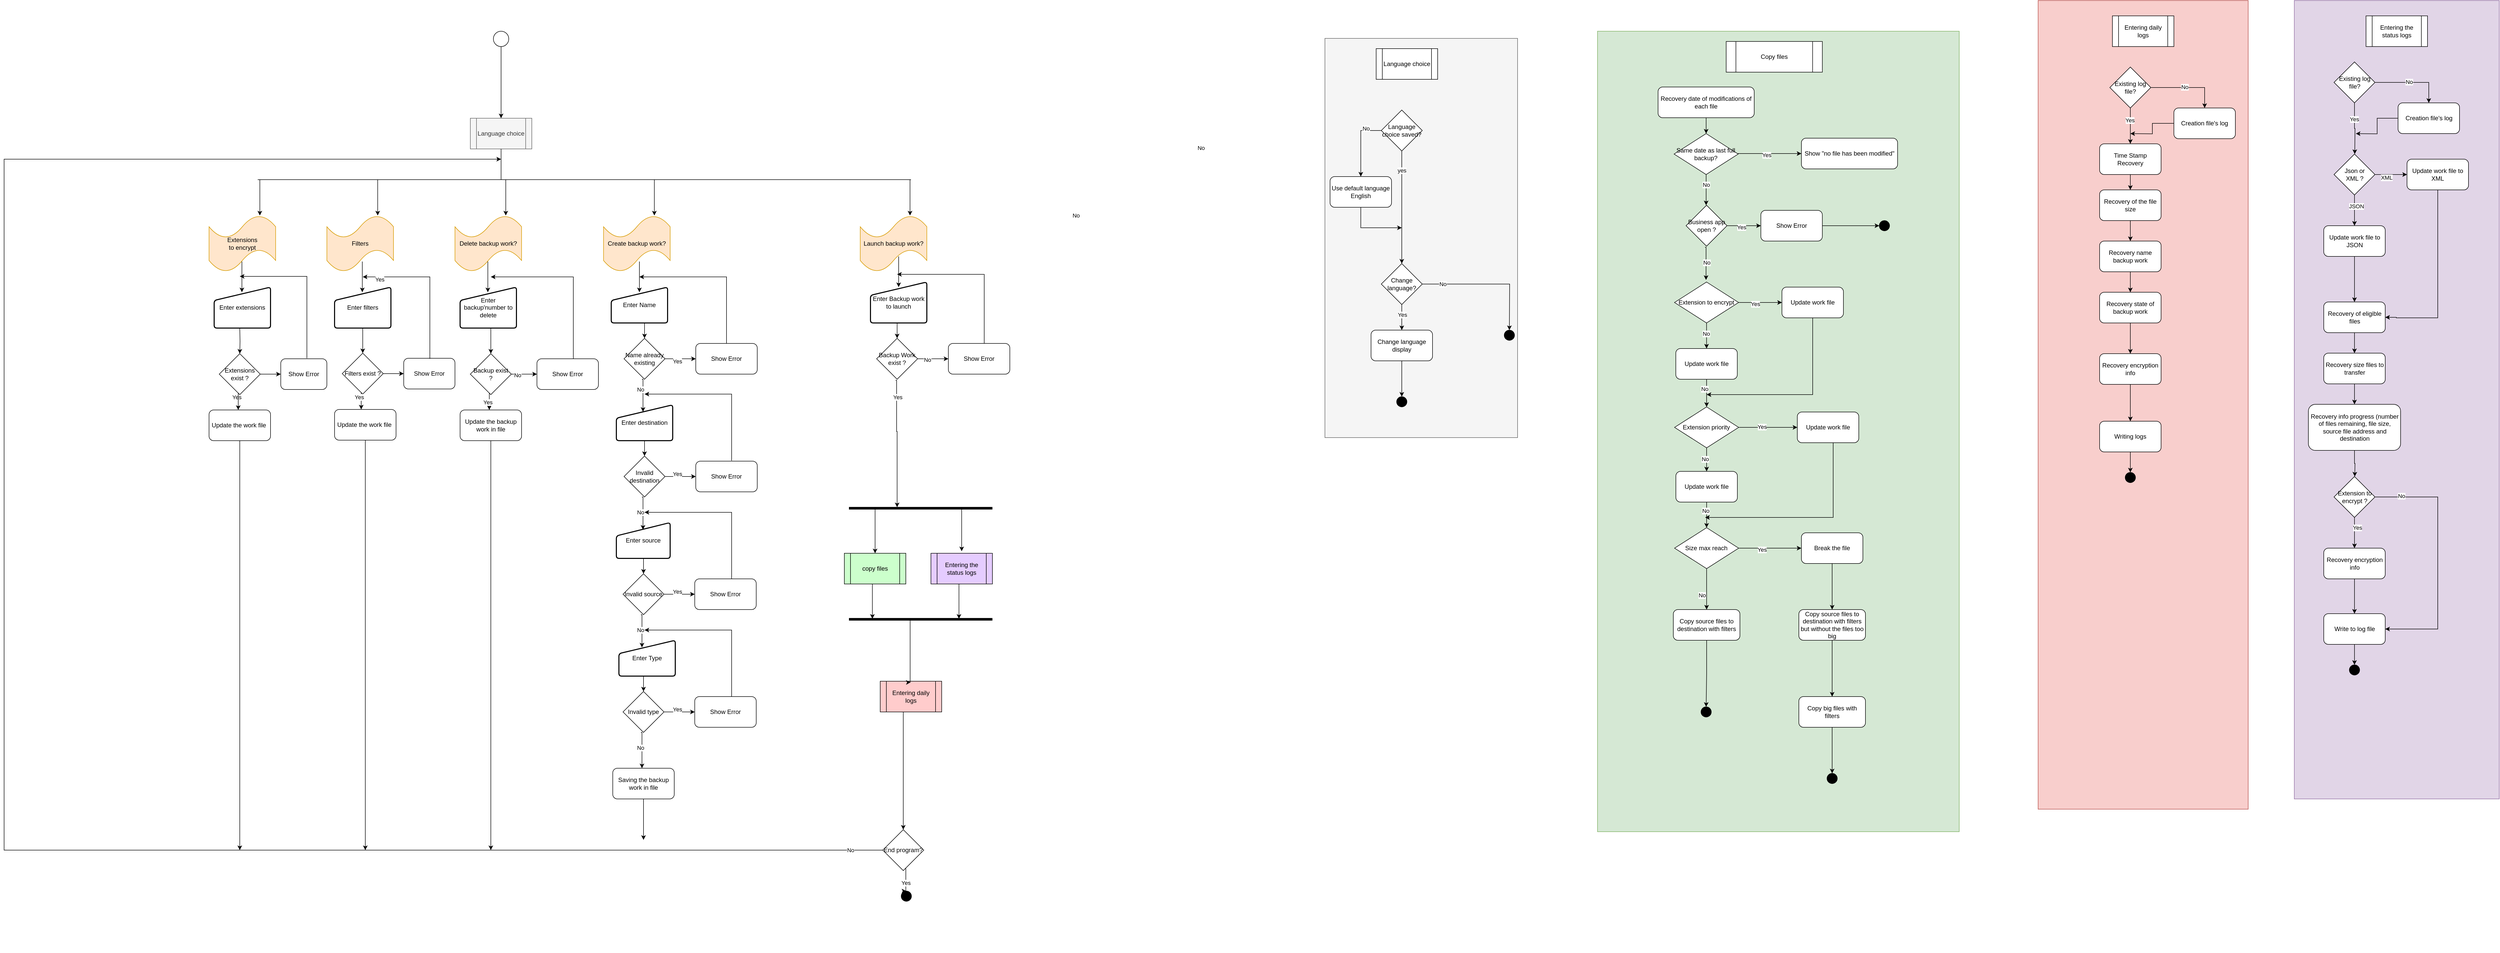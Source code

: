 <mxfile version="20.8.23" type="device"><diagram id="C5RBs43oDa-KdzZeNtuy" name="Page-1"><mxGraphModel dx="4279" dy="1375" grid="1" gridSize="10" guides="1" tooltips="1" connect="1" arrows="1" fold="1" page="1" pageScale="1" pageWidth="827" pageHeight="1169" math="0" shadow="0"><root><mxCell id="WIyWlLk6GJQsqaUBKTNV-0"/><mxCell id="WIyWlLk6GJQsqaUBKTNV-1" parent="WIyWlLk6GJQsqaUBKTNV-0"/><mxCell id="YNliJQDuFxAAeMg7ifQQ-144" value="" style="rounded=0;whiteSpace=wrap;html=1;fillColor=#d5e8d4;strokeColor=#82b366;" parent="WIyWlLk6GJQsqaUBKTNV-1" vertex="1"><mxGeometry x="1670" y="960" width="706" height="1564" as="geometry"/></mxCell><mxCell id="e0FokOfYfS-KKWoGMxgP-24" style="edgeStyle=orthogonalEdgeStyle;rounded=0;orthogonalLoop=1;jettySize=auto;html=1;entryX=0.5;entryY=1;entryDx=0;entryDy=0;" parent="WIyWlLk6GJQsqaUBKTNV-1" edge="1"><mxGeometry relative="1" as="geometry"><mxPoint x="1280" y="2180" as="sourcePoint"/></mxGeometry></mxCell><mxCell id="YmxjiqxnUIP_nQiJz4y3-23" value="" style="ellipse;fillColor=strokeColor;" parent="WIyWlLk6GJQsqaUBKTNV-1" vertex="1"><mxGeometry x="311" y="2640" width="20" height="20" as="geometry"/></mxCell><mxCell id="YmxjiqxnUIP_nQiJz4y3-24" style="edgeStyle=orthogonalEdgeStyle;rounded=0;orthogonalLoop=1;jettySize=auto;html=1;entryX=0.5;entryY=1;entryDx=0;entryDy=0;" parent="WIyWlLk6GJQsqaUBKTNV-1" edge="1"><mxGeometry relative="1" as="geometry"><mxPoint x="1340" y="1970" as="sourcePoint"/></mxGeometry></mxCell><mxCell id="YmxjiqxnUIP_nQiJz4y3-25" style="edgeStyle=orthogonalEdgeStyle;rounded=0;orthogonalLoop=1;jettySize=auto;html=1;entryX=0.5;entryY=0;entryDx=0;entryDy=0;" parent="WIyWlLk6GJQsqaUBKTNV-1" source="YmxjiqxnUIP_nQiJz4y3-29" target="YmxjiqxnUIP_nQiJz4y3-23" edge="1"><mxGeometry relative="1" as="geometry"><Array as="points"><mxPoint x="320" y="2610"/><mxPoint x="320" y="2610"/></Array></mxGeometry></mxCell><mxCell id="YmxjiqxnUIP_nQiJz4y3-26" value="Yes" style="edgeLabel;html=1;align=center;verticalAlign=middle;resizable=0;points=[];" parent="YmxjiqxnUIP_nQiJz4y3-25" vertex="1" connectable="0"><mxGeometry x="0.267" relative="1" as="geometry"><mxPoint as="offset"/></mxGeometry></mxCell><mxCell id="YmxjiqxnUIP_nQiJz4y3-294" style="edgeStyle=orthogonalEdgeStyle;rounded=0;orthogonalLoop=1;jettySize=auto;html=1;exitX=0;exitY=0.5;exitDx=0;exitDy=0;" parent="WIyWlLk6GJQsqaUBKTNV-1" source="YmxjiqxnUIP_nQiJz4y3-29" edge="1"><mxGeometry relative="1" as="geometry"><mxPoint x="-470" y="1210" as="targetPoint"/><Array as="points"><mxPoint x="-1440" y="2560"/><mxPoint x="-1440" y="1210"/></Array></mxGeometry></mxCell><mxCell id="YmxjiqxnUIP_nQiJz4y3-30" value="" style="group" parent="WIyWlLk6GJQsqaUBKTNV-1" vertex="1" connectable="0"><mxGeometry x="1710" y="960" width="610" height="599.997" as="geometry"/></mxCell><mxCell id="YmxjiqxnUIP_nQiJz4y3-32" value="Copy files" style="shape=process;whiteSpace=wrap;html=1;backgroundOutline=1;direction=west;fillColor=#FFFFFF;" parent="YmxjiqxnUIP_nQiJz4y3-30" vertex="1"><mxGeometry x="211.154" y="20" width="187.692" height="60" as="geometry"/></mxCell><mxCell id="YmxjiqxnUIP_nQiJz4y3-33" value="Recovery date of modifications of each file" style="rounded=1;whiteSpace=wrap;html=1;fillColor=#FFFFFF;" parent="YmxjiqxnUIP_nQiJz4y3-30" vertex="1"><mxGeometry x="78.205" y="109" width="187.692" height="60" as="geometry"/></mxCell><mxCell id="YmxjiqxnUIP_nQiJz4y3-34" style="edgeStyle=orthogonalEdgeStyle;rounded=0;orthogonalLoop=1;jettySize=auto;html=1;" parent="YmxjiqxnUIP_nQiJz4y3-30" source="YmxjiqxnUIP_nQiJz4y3-36" edge="1"><mxGeometry relative="1" as="geometry"><mxPoint x="172.051" y="340" as="targetPoint"/><Array as="points"><mxPoint x="172" y="300"/><mxPoint x="172" y="300"/></Array></mxGeometry></mxCell><mxCell id="YmxjiqxnUIP_nQiJz4y3-35" value="No" style="edgeLabel;html=1;align=center;verticalAlign=middle;resizable=0;points=[];" parent="YmxjiqxnUIP_nQiJz4y3-34" vertex="1" connectable="0"><mxGeometry x="-0.77" y="-1" relative="1" as="geometry"><mxPoint x="1" y="13" as="offset"/></mxGeometry></mxCell><mxCell id="YmxjiqxnUIP_nQiJz4y3-36" value="Same date as last full backup?" style="rhombus;whiteSpace=wrap;html=1;fillColor=#FFFFFF;" parent="YmxjiqxnUIP_nQiJz4y3-30" vertex="1"><mxGeometry x="109.487" y="200" width="125.128" height="80" as="geometry"/></mxCell><mxCell id="YmxjiqxnUIP_nQiJz4y3-37" style="edgeStyle=orthogonalEdgeStyle;rounded=0;orthogonalLoop=1;jettySize=auto;html=1;entryX=0.5;entryY=0;entryDx=0;entryDy=0;" parent="YmxjiqxnUIP_nQiJz4y3-30" source="YmxjiqxnUIP_nQiJz4y3-33" target="YmxjiqxnUIP_nQiJz4y3-36" edge="1"><mxGeometry relative="1" as="geometry"/></mxCell><mxCell id="YNliJQDuFxAAeMg7ifQQ-152" value="No" style="edgeLabel;html=1;align=center;verticalAlign=middle;resizable=0;points=[];" parent="YmxjiqxnUIP_nQiJz4y3-30" vertex="1" connectable="0"><mxGeometry x="40.003" y="540.002" as="geometry"><mxPoint x="-1098" y="-180" as="offset"/></mxGeometry></mxCell><mxCell id="YNliJQDuFxAAeMg7ifQQ-153" value="No" style="edgeLabel;html=1;align=center;verticalAlign=middle;resizable=0;points=[];" parent="YmxjiqxnUIP_nQiJz4y3-30" vertex="1" connectable="0"><mxGeometry x="283.853" y="408.002" as="geometry"><mxPoint x="-1098" y="-180" as="offset"/></mxGeometry></mxCell><mxCell id="YNliJQDuFxAAeMg7ifQQ-154" style="edgeStyle=orthogonalEdgeStyle;rounded=0;orthogonalLoop=1;jettySize=auto;html=1;entryX=0.473;entryY=0.195;entryDx=0;entryDy=0;exitX=0.5;exitY=1;exitDx=0;exitDy=0;entryPerimeter=0;" parent="YmxjiqxnUIP_nQiJz4y3-30" edge="1"><mxGeometry relative="1" as="geometry"><mxPoint x="169.85" y="422" as="sourcePoint"/><mxPoint x="171.85" y="486" as="targetPoint"/><Array as="points"><mxPoint x="171.85" y="422"/></Array></mxGeometry></mxCell><mxCell id="YNliJQDuFxAAeMg7ifQQ-156" value="Business app open ?" style="rhombus;whiteSpace=wrap;html=1;" parent="YmxjiqxnUIP_nQiJz4y3-30" vertex="1"><mxGeometry x="132.85" y="340" width="80" height="80" as="geometry"/></mxCell><mxCell id="YNliJQDuFxAAeMg7ifQQ-157" value="Show Error" style="rounded=1;whiteSpace=wrap;html=1;" parent="YmxjiqxnUIP_nQiJz4y3-30" vertex="1"><mxGeometry x="278.85" y="350" width="120" height="60" as="geometry"/></mxCell><mxCell id="YNliJQDuFxAAeMg7ifQQ-155" style="edgeStyle=orthogonalEdgeStyle;rounded=0;orthogonalLoop=1;jettySize=auto;html=1;exitX=1;exitY=0.5;exitDx=0;exitDy=0;entryX=0;entryY=0.5;entryDx=0;entryDy=0;" parent="YmxjiqxnUIP_nQiJz4y3-30" source="YNliJQDuFxAAeMg7ifQQ-156" target="YNliJQDuFxAAeMg7ifQQ-157" edge="1"><mxGeometry relative="1" as="geometry"/></mxCell><mxCell id="YNliJQDuFxAAeMg7ifQQ-168" style="edgeStyle=orthogonalEdgeStyle;rounded=0;orthogonalLoop=1;jettySize=auto;html=1;exitX=1;exitY=0.5;exitDx=0;exitDy=0;entryX=0;entryY=0.5;entryDx=0;entryDy=0;" parent="YmxjiqxnUIP_nQiJz4y3-30" source="YNliJQDuFxAAeMg7ifQQ-158" target="YNliJQDuFxAAeMg7ifQQ-163" edge="1"><mxGeometry relative="1" as="geometry"/></mxCell><mxCell id="YNliJQDuFxAAeMg7ifQQ-158" value="Extension to encrypt" style="rhombus;whiteSpace=wrap;html=1;fillColor=#FFFFFF;" parent="YmxjiqxnUIP_nQiJz4y3-30" vertex="1"><mxGeometry x="110.29" y="490" width="125.13" height="80" as="geometry"/></mxCell><mxCell id="YNliJQDuFxAAeMg7ifQQ-163" value="Update work file" style="rounded=1;whiteSpace=wrap;html=1;" parent="YmxjiqxnUIP_nQiJz4y3-30" vertex="1"><mxGeometry x="320" y="500" width="120" height="60" as="geometry"/></mxCell><mxCell id="YNliJQDuFxAAeMg7ifQQ-182" value="Yes" style="edgeLabel;html=1;align=center;verticalAlign=middle;resizable=0;points=[];" parent="YmxjiqxnUIP_nQiJz4y3-30" vertex="1" connectable="0"><mxGeometry x="132.847" y="449.997" as="geometry"><mxPoint x="108" y="-67" as="offset"/></mxGeometry></mxCell><mxCell id="YNliJQDuFxAAeMg7ifQQ-183" value="Yes" style="edgeLabel;html=1;align=center;verticalAlign=middle;resizable=0;points=[];" parent="YmxjiqxnUIP_nQiJz4y3-30" vertex="1" connectable="0"><mxGeometry x="159.997" y="599.997" as="geometry"><mxPoint x="108" y="-67" as="offset"/></mxGeometry></mxCell><mxCell id="YmxjiqxnUIP_nQiJz4y3-29" value="End program?" style="rhombus;whiteSpace=wrap;html=1;fillColor=#FFFFFF;" parent="WIyWlLk6GJQsqaUBKTNV-1" vertex="1"><mxGeometry x="275" y="2520" width="80" height="80" as="geometry"/></mxCell><mxCell id="YmxjiqxnUIP_nQiJz4y3-75" value="" style="group" parent="WIyWlLk6GJQsqaUBKTNV-1" vertex="1" connectable="0"><mxGeometry x="2530" y="900" width="410" height="1580" as="geometry"/></mxCell><mxCell id="YNliJQDuFxAAeMg7ifQQ-107" value="" style="rounded=0;whiteSpace=wrap;html=1;fillColor=#f8cecc;strokeColor=#b85450;" parent="YmxjiqxnUIP_nQiJz4y3-75" vertex="1"><mxGeometry width="410" height="1580" as="geometry"/></mxCell><mxCell id="YmxjiqxnUIP_nQiJz4y3-77" value="Entering daily logs" style="shape=process;whiteSpace=wrap;html=1;backgroundOutline=1;direction=west;fillColor=#FFFFFF;" parent="YmxjiqxnUIP_nQiJz4y3-75" vertex="1"><mxGeometry x="145" y="30" width="120" height="60" as="geometry"/></mxCell><mxCell id="YmxjiqxnUIP_nQiJz4y3-78" value="Existing log file?" style="rhombus;whiteSpace=wrap;html=1;fillColor=#FFFFFF;" parent="YmxjiqxnUIP_nQiJz4y3-75" vertex="1"><mxGeometry x="140" y="130" width="80" height="80" as="geometry"/></mxCell><mxCell id="YmxjiqxnUIP_nQiJz4y3-79" style="edgeStyle=orthogonalEdgeStyle;rounded=0;orthogonalLoop=1;jettySize=auto;html=1;" parent="YmxjiqxnUIP_nQiJz4y3-75" source="YmxjiqxnUIP_nQiJz4y3-80" edge="1"><mxGeometry relative="1" as="geometry"><mxPoint x="180" y="260" as="targetPoint"/></mxGeometry></mxCell><mxCell id="YmxjiqxnUIP_nQiJz4y3-80" value="Creation file's log" style="rounded=1;whiteSpace=wrap;html=1;fillColor=#FFFFFF;" parent="YmxjiqxnUIP_nQiJz4y3-75" vertex="1"><mxGeometry x="265" y="210" width="120" height="60" as="geometry"/></mxCell><mxCell id="YmxjiqxnUIP_nQiJz4y3-81" style="edgeStyle=orthogonalEdgeStyle;rounded=0;orthogonalLoop=1;jettySize=auto;html=1;entryX=0.5;entryY=0;entryDx=0;entryDy=0;" parent="YmxjiqxnUIP_nQiJz4y3-75" source="YmxjiqxnUIP_nQiJz4y3-78" target="YmxjiqxnUIP_nQiJz4y3-80" edge="1"><mxGeometry relative="1" as="geometry"/></mxCell><mxCell id="YmxjiqxnUIP_nQiJz4y3-82" value="No" style="edgeLabel;html=1;align=center;verticalAlign=middle;resizable=0;points=[];" parent="YmxjiqxnUIP_nQiJz4y3-81" vertex="1" connectable="0"><mxGeometry x="-0.089" y="1" relative="1" as="geometry"><mxPoint as="offset"/></mxGeometry></mxCell><mxCell id="YmxjiqxnUIP_nQiJz4y3-83" value="Writing logs" style="rounded=1;whiteSpace=wrap;html=1;fillColor=#FFFFFF;" parent="YmxjiqxnUIP_nQiJz4y3-75" vertex="1"><mxGeometry x="120" y="822" width="120" height="60" as="geometry"/></mxCell><mxCell id="YmxjiqxnUIP_nQiJz4y3-84" value="Time Stamp Recovery" style="rounded=1;whiteSpace=wrap;html=1;fillColor=#FFFFFF;" parent="YmxjiqxnUIP_nQiJz4y3-75" vertex="1"><mxGeometry x="120" y="280" width="120" height="60" as="geometry"/></mxCell><mxCell id="YmxjiqxnUIP_nQiJz4y3-85" style="edgeStyle=orthogonalEdgeStyle;rounded=0;orthogonalLoop=1;jettySize=auto;html=1;entryX=0.5;entryY=0;entryDx=0;entryDy=0;" parent="YmxjiqxnUIP_nQiJz4y3-75" source="YmxjiqxnUIP_nQiJz4y3-78" target="YmxjiqxnUIP_nQiJz4y3-84" edge="1"><mxGeometry relative="1" as="geometry"/></mxCell><mxCell id="YmxjiqxnUIP_nQiJz4y3-86" value="Yes" style="edgeLabel;html=1;align=center;verticalAlign=middle;resizable=0;points=[];" parent="YmxjiqxnUIP_nQiJz4y3-85" vertex="1" connectable="0"><mxGeometry x="-0.322" y="-1" relative="1" as="geometry"><mxPoint as="offset"/></mxGeometry></mxCell><mxCell id="YmxjiqxnUIP_nQiJz4y3-87" style="edgeStyle=orthogonalEdgeStyle;rounded=0;orthogonalLoop=1;jettySize=auto;html=1;" parent="YmxjiqxnUIP_nQiJz4y3-75" source="YmxjiqxnUIP_nQiJz4y3-88" edge="1"><mxGeometry relative="1" as="geometry"><mxPoint x="180" y="470" as="targetPoint"/></mxGeometry></mxCell><mxCell id="YmxjiqxnUIP_nQiJz4y3-88" value="Recovery of the file size" style="rounded=1;whiteSpace=wrap;html=1;fillColor=#FFFFFF;" parent="YmxjiqxnUIP_nQiJz4y3-75" vertex="1"><mxGeometry x="120" y="370" width="120" height="60" as="geometry"/></mxCell><mxCell id="YmxjiqxnUIP_nQiJz4y3-89" style="edgeStyle=orthogonalEdgeStyle;rounded=0;orthogonalLoop=1;jettySize=auto;html=1;entryX=0.5;entryY=0;entryDx=0;entryDy=0;" parent="YmxjiqxnUIP_nQiJz4y3-75" source="YmxjiqxnUIP_nQiJz4y3-84" target="YmxjiqxnUIP_nQiJz4y3-88" edge="1"><mxGeometry relative="1" as="geometry"/></mxCell><mxCell id="YmxjiqxnUIP_nQiJz4y3-90" value="" style="ellipse;fillColor=strokeColor;" parent="YmxjiqxnUIP_nQiJz4y3-75" vertex="1"><mxGeometry x="170" y="922" width="20" height="20" as="geometry"/></mxCell><mxCell id="YmxjiqxnUIP_nQiJz4y3-91" style="edgeStyle=orthogonalEdgeStyle;rounded=0;orthogonalLoop=1;jettySize=auto;html=1;" parent="YmxjiqxnUIP_nQiJz4y3-75" source="YmxjiqxnUIP_nQiJz4y3-83" target="YmxjiqxnUIP_nQiJz4y3-90" edge="1"><mxGeometry relative="1" as="geometry"/></mxCell><mxCell id="YmxjiqxnUIP_nQiJz4y3-92" value="Recovery name backup work" style="rounded=1;whiteSpace=wrap;html=1;fillColor=#FFFFFF;" parent="YmxjiqxnUIP_nQiJz4y3-75" vertex="1"><mxGeometry x="120" y="470" width="120" height="60" as="geometry"/></mxCell><mxCell id="YNliJQDuFxAAeMg7ifQQ-142" style="edgeStyle=orthogonalEdgeStyle;rounded=0;orthogonalLoop=1;jettySize=auto;html=1;entryX=0.5;entryY=0;entryDx=0;entryDy=0;" parent="YmxjiqxnUIP_nQiJz4y3-75" source="YmxjiqxnUIP_nQiJz4y3-94" target="YNliJQDuFxAAeMg7ifQQ-141" edge="1"><mxGeometry relative="1" as="geometry"/></mxCell><mxCell id="YmxjiqxnUIP_nQiJz4y3-94" value="Recovery state of backup work" style="rounded=1;whiteSpace=wrap;html=1;fillColor=#FFFFFF;" parent="YmxjiqxnUIP_nQiJz4y3-75" vertex="1"><mxGeometry x="120" y="570" width="120" height="60" as="geometry"/></mxCell><mxCell id="YmxjiqxnUIP_nQiJz4y3-95" style="edgeStyle=orthogonalEdgeStyle;rounded=0;orthogonalLoop=1;jettySize=auto;html=1;entryX=0.5;entryY=0;entryDx=0;entryDy=0;" parent="YmxjiqxnUIP_nQiJz4y3-75" source="YmxjiqxnUIP_nQiJz4y3-92" target="YmxjiqxnUIP_nQiJz4y3-94" edge="1"><mxGeometry relative="1" as="geometry"/></mxCell><mxCell id="YNliJQDuFxAAeMg7ifQQ-143" style="edgeStyle=orthogonalEdgeStyle;rounded=0;orthogonalLoop=1;jettySize=auto;html=1;entryX=0.5;entryY=0;entryDx=0;entryDy=0;" parent="YmxjiqxnUIP_nQiJz4y3-75" source="YNliJQDuFxAAeMg7ifQQ-141" target="YmxjiqxnUIP_nQiJz4y3-83" edge="1"><mxGeometry relative="1" as="geometry"/></mxCell><mxCell id="YNliJQDuFxAAeMg7ifQQ-141" value="Recovery encryption info" style="rounded=1;whiteSpace=wrap;html=1;" parent="YmxjiqxnUIP_nQiJz4y3-75" vertex="1"><mxGeometry x="120" y="690" width="120" height="60" as="geometry"/></mxCell><mxCell id="YmxjiqxnUIP_nQiJz4y3-96" value="" style="group" parent="WIyWlLk6GJQsqaUBKTNV-1" vertex="1" connectable="0"><mxGeometry x="3030" y="900" width="400" height="1560" as="geometry"/></mxCell><mxCell id="YmxjiqxnUIP_nQiJz4y3-97" value="" style="rounded=0;whiteSpace=wrap;html=1;fillColor=#e1d5e7;strokeColor=#9673a6;" parent="YmxjiqxnUIP_nQiJz4y3-96" vertex="1"><mxGeometry width="400" height="1560" as="geometry"/></mxCell><mxCell id="YmxjiqxnUIP_nQiJz4y3-98" value="Entering the status logs" style="shape=process;whiteSpace=wrap;html=1;backgroundOutline=1;direction=west;fillColor=#FFFFFF;" parent="YmxjiqxnUIP_nQiJz4y3-96" vertex="1"><mxGeometry x="140" y="30" width="120" height="60" as="geometry"/></mxCell><mxCell id="YmxjiqxnUIP_nQiJz4y3-99" value="Existing log file?" style="rhombus;whiteSpace=wrap;html=1;fillColor=#FFFFFF;" parent="YmxjiqxnUIP_nQiJz4y3-96" vertex="1"><mxGeometry x="77.5" y="120" width="80" height="80" as="geometry"/></mxCell><mxCell id="YmxjiqxnUIP_nQiJz4y3-100" style="edgeStyle=orthogonalEdgeStyle;rounded=0;orthogonalLoop=1;jettySize=auto;html=1;" parent="YmxjiqxnUIP_nQiJz4y3-96" source="YmxjiqxnUIP_nQiJz4y3-101" edge="1"><mxGeometry relative="1" as="geometry"><mxPoint x="120" y="260" as="targetPoint"/></mxGeometry></mxCell><mxCell id="YmxjiqxnUIP_nQiJz4y3-101" value="Creation file's log" style="rounded=1;whiteSpace=wrap;html=1;fillColor=#FFFFFF;" parent="YmxjiqxnUIP_nQiJz4y3-96" vertex="1"><mxGeometry x="202.5" y="200" width="120" height="60" as="geometry"/></mxCell><mxCell id="YmxjiqxnUIP_nQiJz4y3-102" style="edgeStyle=orthogonalEdgeStyle;rounded=0;orthogonalLoop=1;jettySize=auto;html=1;entryX=0.5;entryY=0;entryDx=0;entryDy=0;" parent="YmxjiqxnUIP_nQiJz4y3-96" source="YmxjiqxnUIP_nQiJz4y3-99" target="YmxjiqxnUIP_nQiJz4y3-101" edge="1"><mxGeometry relative="1" as="geometry"/></mxCell><mxCell id="YmxjiqxnUIP_nQiJz4y3-103" value="No" style="edgeLabel;html=1;align=center;verticalAlign=middle;resizable=0;points=[];" parent="YmxjiqxnUIP_nQiJz4y3-102" vertex="1" connectable="0"><mxGeometry x="-0.089" y="1" relative="1" as="geometry"><mxPoint as="offset"/></mxGeometry></mxCell><mxCell id="YmxjiqxnUIP_nQiJz4y3-104" value="Recovery of eligible files" style="rounded=1;whiteSpace=wrap;html=1;fillColor=#FFFFFF;" parent="YmxjiqxnUIP_nQiJz4y3-96" vertex="1"><mxGeometry x="57.5" y="589" width="120" height="60" as="geometry"/></mxCell><mxCell id="YmxjiqxnUIP_nQiJz4y3-105" style="edgeStyle=orthogonalEdgeStyle;rounded=0;orthogonalLoop=1;jettySize=auto;html=1;" parent="YmxjiqxnUIP_nQiJz4y3-96" source="YmxjiqxnUIP_nQiJz4y3-99" edge="1"><mxGeometry relative="1" as="geometry"><mxPoint x="118" y="300" as="targetPoint"/></mxGeometry></mxCell><mxCell id="YmxjiqxnUIP_nQiJz4y3-106" value="Yes" style="edgeLabel;html=1;align=center;verticalAlign=middle;resizable=0;points=[];" parent="YmxjiqxnUIP_nQiJz4y3-105" vertex="1" connectable="0"><mxGeometry x="-0.367" y="-1" relative="1" as="geometry"><mxPoint as="offset"/></mxGeometry></mxCell><mxCell id="YmxjiqxnUIP_nQiJz4y3-107" value="Recovery size files to transfer" style="rounded=1;whiteSpace=wrap;html=1;fillColor=#FFFFFF;" parent="YmxjiqxnUIP_nQiJz4y3-96" vertex="1"><mxGeometry x="57.5" y="689" width="120" height="60" as="geometry"/></mxCell><mxCell id="YmxjiqxnUIP_nQiJz4y3-108" style="edgeStyle=orthogonalEdgeStyle;rounded=0;orthogonalLoop=1;jettySize=auto;html=1;entryX=0.5;entryY=0;entryDx=0;entryDy=0;" parent="YmxjiqxnUIP_nQiJz4y3-96" source="YmxjiqxnUIP_nQiJz4y3-104" target="YmxjiqxnUIP_nQiJz4y3-107" edge="1"><mxGeometry relative="1" as="geometry"/></mxCell><mxCell id="YmxjiqxnUIP_nQiJz4y3-109" value="Recovery info progress (number of files remaining, file size, source file address and destination" style="rounded=1;whiteSpace=wrap;html=1;fillColor=#FFFFFF;" parent="YmxjiqxnUIP_nQiJz4y3-96" vertex="1"><mxGeometry x="27.5" y="789" width="180" height="90" as="geometry"/></mxCell><mxCell id="YmxjiqxnUIP_nQiJz4y3-110" style="edgeStyle=orthogonalEdgeStyle;rounded=0;orthogonalLoop=1;jettySize=auto;html=1;entryX=0.5;entryY=0;entryDx=0;entryDy=0;" parent="YmxjiqxnUIP_nQiJz4y3-96" source="YmxjiqxnUIP_nQiJz4y3-107" target="YmxjiqxnUIP_nQiJz4y3-109" edge="1"><mxGeometry relative="1" as="geometry"/></mxCell><mxCell id="YmxjiqxnUIP_nQiJz4y3-111" value="Write to log file" style="rounded=1;whiteSpace=wrap;html=1;" parent="YmxjiqxnUIP_nQiJz4y3-96" vertex="1"><mxGeometry x="57.5" y="1198" width="120" height="60" as="geometry"/></mxCell><mxCell id="YmxjiqxnUIP_nQiJz4y3-112" style="edgeStyle=orthogonalEdgeStyle;rounded=0;orthogonalLoop=1;jettySize=auto;html=1;" parent="YmxjiqxnUIP_nQiJz4y3-96" source="YmxjiqxnUIP_nQiJz4y3-109" edge="1"><mxGeometry relative="1" as="geometry"><mxPoint x="118" y="930" as="targetPoint"/></mxGeometry></mxCell><mxCell id="YmxjiqxnUIP_nQiJz4y3-113" value="" style="ellipse;fillColor=strokeColor;" parent="YmxjiqxnUIP_nQiJz4y3-96" vertex="1"><mxGeometry x="107.5" y="1298" width="20" height="20" as="geometry"/></mxCell><mxCell id="YmxjiqxnUIP_nQiJz4y3-114" style="edgeStyle=orthogonalEdgeStyle;rounded=0;orthogonalLoop=1;jettySize=auto;html=1;" parent="YmxjiqxnUIP_nQiJz4y3-96" source="YmxjiqxnUIP_nQiJz4y3-111" target="YmxjiqxnUIP_nQiJz4y3-113" edge="1"><mxGeometry relative="1" as="geometry"/></mxCell><mxCell id="YNliJQDuFxAAeMg7ifQQ-3" style="edgeStyle=orthogonalEdgeStyle;rounded=0;orthogonalLoop=1;jettySize=auto;html=1;entryX=0;entryY=0.5;entryDx=0;entryDy=0;" parent="YmxjiqxnUIP_nQiJz4y3-96" source="YNliJQDuFxAAeMg7ifQQ-0" target="YNliJQDuFxAAeMg7ifQQ-2" edge="1"><mxGeometry relative="1" as="geometry"/></mxCell><mxCell id="YNliJQDuFxAAeMg7ifQQ-5" style="edgeStyle=orthogonalEdgeStyle;rounded=0;orthogonalLoop=1;jettySize=auto;html=1;" parent="YmxjiqxnUIP_nQiJz4y3-96" source="YNliJQDuFxAAeMg7ifQQ-0" target="YNliJQDuFxAAeMg7ifQQ-4" edge="1"><mxGeometry relative="1" as="geometry"/></mxCell><mxCell id="YNliJQDuFxAAeMg7ifQQ-0" value="Json or &lt;br&gt;XML ?" style="rhombus;whiteSpace=wrap;html=1;fillColor=#FFFFFF;" parent="YmxjiqxnUIP_nQiJz4y3-96" vertex="1"><mxGeometry x="77.5" y="300" width="80" height="80" as="geometry"/></mxCell><mxCell id="YNliJQDuFxAAeMg7ifQQ-6" style="edgeStyle=orthogonalEdgeStyle;rounded=0;orthogonalLoop=1;jettySize=auto;html=1;entryX=1;entryY=0.5;entryDx=0;entryDy=0;" parent="YmxjiqxnUIP_nQiJz4y3-96" source="YNliJQDuFxAAeMg7ifQQ-2" target="YmxjiqxnUIP_nQiJz4y3-104" edge="1"><mxGeometry relative="1" as="geometry"><Array as="points"><mxPoint x="280" y="620"/><mxPoint x="199" y="620"/></Array></mxGeometry></mxCell><mxCell id="YNliJQDuFxAAeMg7ifQQ-2" value="Update work file to XML" style="rounded=1;whiteSpace=wrap;html=1;fillColor=#FFFFFF;" parent="YmxjiqxnUIP_nQiJz4y3-96" vertex="1"><mxGeometry x="220" y="310" width="120" height="60" as="geometry"/></mxCell><mxCell id="YNliJQDuFxAAeMg7ifQQ-7" style="edgeStyle=orthogonalEdgeStyle;rounded=0;orthogonalLoop=1;jettySize=auto;html=1;entryX=0.5;entryY=0;entryDx=0;entryDy=0;" parent="YmxjiqxnUIP_nQiJz4y3-96" source="YNliJQDuFxAAeMg7ifQQ-4" target="YmxjiqxnUIP_nQiJz4y3-104" edge="1"><mxGeometry relative="1" as="geometry"/></mxCell><mxCell id="YNliJQDuFxAAeMg7ifQQ-4" value="Update work file to JSON" style="rounded=1;whiteSpace=wrap;html=1;fillColor=#FFFFFF;" parent="YmxjiqxnUIP_nQiJz4y3-96" vertex="1"><mxGeometry x="57.5" y="440" width="120" height="60" as="geometry"/></mxCell><mxCell id="YNliJQDuFxAAeMg7ifQQ-8" value="XML" style="edgeLabel;html=1;align=center;verticalAlign=middle;resizable=0;points=[];" parent="YmxjiqxnUIP_nQiJz4y3-96" vertex="1" connectable="0"><mxGeometry x="-311" y="243.75" as="geometry"><mxPoint x="491" y="102" as="offset"/></mxGeometry></mxCell><mxCell id="YNliJQDuFxAAeMg7ifQQ-36" value="JSON" style="edgeLabel;html=1;align=center;verticalAlign=middle;resizable=0;points=[];" parent="YmxjiqxnUIP_nQiJz4y3-96" vertex="1" connectable="0"><mxGeometry x="-370" y="300" as="geometry"><mxPoint x="491" y="102" as="offset"/></mxGeometry></mxCell><mxCell id="YNliJQDuFxAAeMg7ifQQ-38" style="edgeStyle=orthogonalEdgeStyle;rounded=0;orthogonalLoop=1;jettySize=auto;html=1;entryX=1;entryY=0.5;entryDx=0;entryDy=0;" parent="YmxjiqxnUIP_nQiJz4y3-96" source="YNliJQDuFxAAeMg7ifQQ-37" target="YmxjiqxnUIP_nQiJz4y3-111" edge="1"><mxGeometry relative="1" as="geometry"><Array as="points"><mxPoint x="280" y="970"/><mxPoint x="280" y="1228"/></Array></mxGeometry></mxCell><mxCell id="YNliJQDuFxAAeMg7ifQQ-70" style="edgeStyle=orthogonalEdgeStyle;rounded=0;orthogonalLoop=1;jettySize=auto;html=1;entryX=0.5;entryY=0;entryDx=0;entryDy=0;" parent="YmxjiqxnUIP_nQiJz4y3-96" source="YNliJQDuFxAAeMg7ifQQ-37" target="YNliJQDuFxAAeMg7ifQQ-69" edge="1"><mxGeometry relative="1" as="geometry"/></mxCell><mxCell id="YNliJQDuFxAAeMg7ifQQ-37" value="Extension to encrypt ?" style="rhombus;whiteSpace=wrap;html=1;fillColor=#FFFFFF;" parent="YmxjiqxnUIP_nQiJz4y3-96" vertex="1"><mxGeometry x="77.5" y="930" width="80" height="80" as="geometry"/></mxCell><mxCell id="YNliJQDuFxAAeMg7ifQQ-71" style="edgeStyle=orthogonalEdgeStyle;rounded=0;orthogonalLoop=1;jettySize=auto;html=1;exitX=0.5;exitY=1;exitDx=0;exitDy=0;entryX=0.5;entryY=0;entryDx=0;entryDy=0;" parent="YmxjiqxnUIP_nQiJz4y3-96" source="YNliJQDuFxAAeMg7ifQQ-69" target="YmxjiqxnUIP_nQiJz4y3-111" edge="1"><mxGeometry relative="1" as="geometry"/></mxCell><mxCell id="YNliJQDuFxAAeMg7ifQQ-69" value="Recovery encryption info" style="rounded=1;whiteSpace=wrap;html=1;" parent="YmxjiqxnUIP_nQiJz4y3-96" vertex="1"><mxGeometry x="57.5" y="1070" width="120" height="60" as="geometry"/></mxCell><mxCell id="YmxjiqxnUIP_nQiJz4y3-115" value="" style="rounded=0;whiteSpace=wrap;html=1;fillColor=#f5f5f5;strokeColor=#666666;fontColor=#333333;" parent="WIyWlLk6GJQsqaUBKTNV-1" vertex="1"><mxGeometry x="1138" y="974" width="376" height="780" as="geometry"/></mxCell><mxCell id="YmxjiqxnUIP_nQiJz4y3-116" style="edgeStyle=orthogonalEdgeStyle;rounded=0;orthogonalLoop=1;jettySize=auto;html=1;entryX=0.5;entryY=0;entryDx=0;entryDy=0;" parent="WIyWlLk6GJQsqaUBKTNV-1" source="YmxjiqxnUIP_nQiJz4y3-132" target="YmxjiqxnUIP_nQiJz4y3-120" edge="1"><mxGeometry relative="1" as="geometry"><mxPoint x="1292" y="1404" as="targetPoint"/><Array as="points"/></mxGeometry></mxCell><mxCell id="YmxjiqxnUIP_nQiJz4y3-117" value="yes" style="edgeLabel;html=1;align=center;verticalAlign=middle;resizable=0;points=[];" parent="YmxjiqxnUIP_nQiJz4y3-116" vertex="1" connectable="0"><mxGeometry x="-0.654" relative="1" as="geometry"><mxPoint as="offset"/></mxGeometry></mxCell><mxCell id="YmxjiqxnUIP_nQiJz4y3-118" style="edgeStyle=orthogonalEdgeStyle;rounded=0;orthogonalLoop=1;jettySize=auto;html=1;" parent="WIyWlLk6GJQsqaUBKTNV-1" source="YmxjiqxnUIP_nQiJz4y3-120" edge="1"><mxGeometry relative="1" as="geometry"><mxPoint x="1498" y="1544" as="targetPoint"/></mxGeometry></mxCell><mxCell id="YmxjiqxnUIP_nQiJz4y3-119" value="No" style="edgeLabel;html=1;align=center;verticalAlign=middle;resizable=0;points=[];" parent="YmxjiqxnUIP_nQiJz4y3-118" vertex="1" connectable="0"><mxGeometry x="-0.669" relative="1" as="geometry"><mxPoint x="-3" as="offset"/></mxGeometry></mxCell><mxCell id="YmxjiqxnUIP_nQiJz4y3-120" value="Change language?" style="rhombus;whiteSpace=wrap;html=1;" parent="WIyWlLk6GJQsqaUBKTNV-1" vertex="1"><mxGeometry x="1248" y="1414" width="80" height="80" as="geometry"/></mxCell><mxCell id="YmxjiqxnUIP_nQiJz4y3-121" value="Language choice" style="shape=process;whiteSpace=wrap;html=1;backgroundOutline=1;fillColor=#FFFFFF;" parent="WIyWlLk6GJQsqaUBKTNV-1" vertex="1"><mxGeometry x="1238" y="994" width="120" height="60" as="geometry"/></mxCell><mxCell id="YmxjiqxnUIP_nQiJz4y3-122" style="edgeStyle=orthogonalEdgeStyle;rounded=0;orthogonalLoop=1;jettySize=auto;html=1;" parent="WIyWlLk6GJQsqaUBKTNV-1" source="YmxjiqxnUIP_nQiJz4y3-123" edge="1"><mxGeometry relative="1" as="geometry"><mxPoint x="1288" y="1344" as="targetPoint"/><Array as="points"><mxPoint x="1208" y="1344"/><mxPoint x="1288" y="1344"/></Array></mxGeometry></mxCell><mxCell id="YmxjiqxnUIP_nQiJz4y3-123" value="Use default language English" style="rounded=1;whiteSpace=wrap;html=1;" parent="WIyWlLk6GJQsqaUBKTNV-1" vertex="1"><mxGeometry x="1148" y="1244" width="120" height="60" as="geometry"/></mxCell><mxCell id="YmxjiqxnUIP_nQiJz4y3-124" style="edgeStyle=orthogonalEdgeStyle;rounded=0;orthogonalLoop=1;jettySize=auto;html=1;" parent="WIyWlLk6GJQsqaUBKTNV-1" source="YmxjiqxnUIP_nQiJz4y3-125" edge="1"><mxGeometry relative="1" as="geometry"><mxPoint x="1288" y="1674" as="targetPoint"/></mxGeometry></mxCell><mxCell id="YmxjiqxnUIP_nQiJz4y3-125" value="Change language display" style="rounded=1;whiteSpace=wrap;html=1;" parent="WIyWlLk6GJQsqaUBKTNV-1" vertex="1"><mxGeometry x="1228" y="1544" width="120" height="60" as="geometry"/></mxCell><mxCell id="YmxjiqxnUIP_nQiJz4y3-126" style="edgeStyle=orthogonalEdgeStyle;rounded=0;orthogonalLoop=1;jettySize=auto;html=1;entryX=0.5;entryY=0;entryDx=0;entryDy=0;" parent="WIyWlLk6GJQsqaUBKTNV-1" source="YmxjiqxnUIP_nQiJz4y3-120" target="YmxjiqxnUIP_nQiJz4y3-125" edge="1"><mxGeometry relative="1" as="geometry"/></mxCell><mxCell id="YmxjiqxnUIP_nQiJz4y3-127" value="Yes" style="edgeLabel;html=1;align=center;verticalAlign=middle;resizable=0;points=[];" parent="YmxjiqxnUIP_nQiJz4y3-126" vertex="1" connectable="0"><mxGeometry x="-0.225" y="1" relative="1" as="geometry"><mxPoint as="offset"/></mxGeometry></mxCell><mxCell id="YmxjiqxnUIP_nQiJz4y3-128" value="" style="ellipse;fillColor=strokeColor;" parent="WIyWlLk6GJQsqaUBKTNV-1" vertex="1"><mxGeometry x="1488" y="1544" width="20" height="20" as="geometry"/></mxCell><mxCell id="YmxjiqxnUIP_nQiJz4y3-129" value="" style="ellipse;fillColor=strokeColor;" parent="WIyWlLk6GJQsqaUBKTNV-1" vertex="1"><mxGeometry x="1278" y="1674" width="20" height="20" as="geometry"/></mxCell><mxCell id="YmxjiqxnUIP_nQiJz4y3-130" style="edgeStyle=orthogonalEdgeStyle;rounded=0;orthogonalLoop=1;jettySize=auto;html=1;entryX=0.5;entryY=0;entryDx=0;entryDy=0;" parent="WIyWlLk6GJQsqaUBKTNV-1" source="YmxjiqxnUIP_nQiJz4y3-132" target="YmxjiqxnUIP_nQiJz4y3-123" edge="1"><mxGeometry relative="1" as="geometry"><Array as="points"><mxPoint x="1208" y="1154"/></Array></mxGeometry></mxCell><mxCell id="YmxjiqxnUIP_nQiJz4y3-131" value="No" style="edgeLabel;html=1;align=center;verticalAlign=middle;resizable=0;points=[];" parent="YmxjiqxnUIP_nQiJz4y3-130" vertex="1" connectable="0"><mxGeometry x="-0.538" y="-4" relative="1" as="geometry"><mxPoint as="offset"/></mxGeometry></mxCell><mxCell id="YmxjiqxnUIP_nQiJz4y3-132" value="Language choice saved?" style="rhombus;whiteSpace=wrap;html=1;" parent="WIyWlLk6GJQsqaUBKTNV-1" vertex="1"><mxGeometry x="1248" y="1114" width="80" height="80" as="geometry"/></mxCell><mxCell id="YmxjiqxnUIP_nQiJz4y3-145" style="edgeStyle=orthogonalEdgeStyle;rounded=0;orthogonalLoop=1;jettySize=auto;html=1;entryX=0.5;entryY=1;entryDx=0;entryDy=0;" parent="WIyWlLk6GJQsqaUBKTNV-1" source="YmxjiqxnUIP_nQiJz4y3-146" target="YmxjiqxnUIP_nQiJz4y3-148" edge="1"><mxGeometry relative="1" as="geometry"><mxPoint x="-390" y="1070" as="targetPoint"/><Array as="points"><mxPoint x="-470" y="1130"/></Array></mxGeometry></mxCell><mxCell id="YmxjiqxnUIP_nQiJz4y3-146" value="" style="ellipse;" parent="WIyWlLk6GJQsqaUBKTNV-1" vertex="1"><mxGeometry x="-485" y="960" width="30" height="30" as="geometry"/></mxCell><mxCell id="YmxjiqxnUIP_nQiJz4y3-148" value="Language choice" style="shape=process;whiteSpace=wrap;html=1;backgroundOutline=1;direction=west;fillColor=#f5f5f5;strokeColor=#666666;fontColor=#333333;" parent="WIyWlLk6GJQsqaUBKTNV-1" vertex="1"><mxGeometry x="-530" y="1130" width="120" height="60" as="geometry"/></mxCell><mxCell id="YmxjiqxnUIP_nQiJz4y3-154" value="" style="endArrow=none;html=1;rounded=0;" parent="WIyWlLk6GJQsqaUBKTNV-1" edge="1"><mxGeometry width="50" height="50" relative="1" as="geometry"><mxPoint x="-945" y="1250" as="sourcePoint"/><mxPoint x="330" y="1250" as="targetPoint"/><Array as="points"><mxPoint x="-475" y="1250"/></Array></mxGeometry></mxCell><mxCell id="YmxjiqxnUIP_nQiJz4y3-155" style="edgeStyle=orthogonalEdgeStyle;rounded=0;orthogonalLoop=1;jettySize=auto;html=1;exitX=0.5;exitY=0;exitDx=0;exitDy=0;" parent="WIyWlLk6GJQsqaUBKTNV-1" edge="1"><mxGeometry relative="1" as="geometry"><mxPoint x="-940.83" y="1250" as="sourcePoint"/><mxPoint x="-940.83" y="1320" as="targetPoint"/><Array as="points"/></mxGeometry></mxCell><mxCell id="YmxjiqxnUIP_nQiJz4y3-156" style="edgeStyle=orthogonalEdgeStyle;rounded=0;orthogonalLoop=1;jettySize=auto;html=1;exitX=0.5;exitY=0;exitDx=0;exitDy=0;" parent="WIyWlLk6GJQsqaUBKTNV-1" edge="1"><mxGeometry relative="1" as="geometry"><mxPoint x="-710.83" y="1250" as="sourcePoint"/><mxPoint x="-710.83" y="1320" as="targetPoint"/><Array as="points"/></mxGeometry></mxCell><mxCell id="YmxjiqxnUIP_nQiJz4y3-157" style="edgeStyle=orthogonalEdgeStyle;rounded=0;orthogonalLoop=1;jettySize=auto;html=1;exitX=0.5;exitY=0;exitDx=0;exitDy=0;" parent="WIyWlLk6GJQsqaUBKTNV-1" edge="1"><mxGeometry relative="1" as="geometry"><mxPoint x="-460.83" y="1250" as="sourcePoint"/><mxPoint x="-460.83" y="1320" as="targetPoint"/><Array as="points"/></mxGeometry></mxCell><mxCell id="YmxjiqxnUIP_nQiJz4y3-158" style="edgeStyle=orthogonalEdgeStyle;rounded=0;orthogonalLoop=1;jettySize=auto;html=1;exitX=0.5;exitY=0;exitDx=0;exitDy=0;" parent="WIyWlLk6GJQsqaUBKTNV-1" edge="1"><mxGeometry relative="1" as="geometry"><mxPoint x="-170.83" y="1250" as="sourcePoint"/><mxPoint x="-170.83" y="1320" as="targetPoint"/><Array as="points"/></mxGeometry></mxCell><mxCell id="YmxjiqxnUIP_nQiJz4y3-159" style="edgeStyle=orthogonalEdgeStyle;rounded=0;orthogonalLoop=1;jettySize=auto;html=1;exitX=0.5;exitY=0;exitDx=0;exitDy=0;" parent="WIyWlLk6GJQsqaUBKTNV-1" edge="1"><mxGeometry relative="1" as="geometry"><mxPoint x="328.17" y="1250" as="sourcePoint"/><mxPoint x="328.17" y="1320" as="targetPoint"/><Array as="points"/></mxGeometry></mxCell><mxCell id="YmxjiqxnUIP_nQiJz4y3-161" value="" style="endArrow=none;html=1;rounded=0;entryX=0.5;entryY=0;entryDx=0;entryDy=0;" parent="WIyWlLk6GJQsqaUBKTNV-1" target="YmxjiqxnUIP_nQiJz4y3-148" edge="1"><mxGeometry width="50" height="50" relative="1" as="geometry"><mxPoint x="-470" y="1250" as="sourcePoint"/><mxPoint x="-130" y="1240" as="targetPoint"/></mxGeometry></mxCell><mxCell id="YmxjiqxnUIP_nQiJz4y3-170" value="Filters" style="shape=tape;whiteSpace=wrap;html=1;fillColor=#ffe6cc;strokeColor=#d79b00;" parent="WIyWlLk6GJQsqaUBKTNV-1" vertex="1"><mxGeometry x="-810" y="1320" width="130" height="110" as="geometry"/></mxCell><mxCell id="YmxjiqxnUIP_nQiJz4y3-176" value="" style="group" parent="WIyWlLk6GJQsqaUBKTNV-1" vertex="1" connectable="0"><mxGeometry x="-1040" y="1320" width="130" height="110" as="geometry"/></mxCell><mxCell id="YmxjiqxnUIP_nQiJz4y3-175" value="" style="shape=tape;whiteSpace=wrap;html=1;fillColor=#ffe6cc;strokeColor=#d79b00;" parent="YmxjiqxnUIP_nQiJz4y3-176" vertex="1"><mxGeometry width="130" height="110" as="geometry"/></mxCell><mxCell id="YmxjiqxnUIP_nQiJz4y3-174" value="Extensions to encrypt" style="text;html=1;strokeColor=none;fillColor=none;align=center;verticalAlign=middle;whiteSpace=wrap;rounded=0;" parent="YmxjiqxnUIP_nQiJz4y3-176" vertex="1"><mxGeometry x="39" y="43.214" width="52" height="23.571" as="geometry"/></mxCell><mxCell id="YmxjiqxnUIP_nQiJz4y3-177" value="Delete backup work?" style="shape=tape;whiteSpace=wrap;html=1;fillColor=#ffe6cc;strokeColor=#d79b00;" parent="WIyWlLk6GJQsqaUBKTNV-1" vertex="1"><mxGeometry x="-560" y="1320" width="130" height="110" as="geometry"/></mxCell><mxCell id="YmxjiqxnUIP_nQiJz4y3-178" value="Create backup work?" style="shape=tape;whiteSpace=wrap;html=1;fillColor=#ffe6cc;strokeColor=#d79b00;" parent="WIyWlLk6GJQsqaUBKTNV-1" vertex="1"><mxGeometry x="-270" y="1320" width="130" height="110" as="geometry"/></mxCell><mxCell id="YmxjiqxnUIP_nQiJz4y3-179" value="Launch backup work?" style="shape=tape;whiteSpace=wrap;html=1;fillColor=#ffe6cc;strokeColor=#d79b00;" parent="WIyWlLk6GJQsqaUBKTNV-1" vertex="1"><mxGeometry x="231" y="1320" width="130" height="110" as="geometry"/></mxCell><mxCell id="YmxjiqxnUIP_nQiJz4y3-61" style="edgeStyle=orthogonalEdgeStyle;rounded=0;orthogonalLoop=1;jettySize=auto;html=1;entryX=0.5;entryY=0;entryDx=0;entryDy=0;" parent="WIyWlLk6GJQsqaUBKTNV-1" edge="1"><mxGeometry relative="1" as="geometry"><mxPoint x="-200" y="1410" as="sourcePoint"/><mxPoint x="-200" y="1470" as="targetPoint"/></mxGeometry></mxCell><mxCell id="YmxjiqxnUIP_nQiJz4y3-63" style="edgeStyle=orthogonalEdgeStyle;rounded=0;orthogonalLoop=1;jettySize=auto;html=1;entryX=0.473;entryY=0.195;entryDx=0;entryDy=0;exitX=0.5;exitY=1;exitDx=0;exitDy=0;entryPerimeter=0;" parent="WIyWlLk6GJQsqaUBKTNV-1" target="YmxjiqxnUIP_nQiJz4y3-190" edge="1"><mxGeometry relative="1" as="geometry"><mxPoint x="-195" y="1640" as="sourcePoint"/><mxPoint x="-195" y="1700" as="targetPoint"/><Array as="points"><mxPoint x="-193" y="1640"/></Array></mxGeometry></mxCell><mxCell id="YmxjiqxnUIP_nQiJz4y3-72" style="edgeStyle=orthogonalEdgeStyle;rounded=0;orthogonalLoop=1;jettySize=auto;html=1;" parent="WIyWlLk6GJQsqaUBKTNV-1" source="YmxjiqxnUIP_nQiJz4y3-73" edge="1"><mxGeometry relative="1" as="geometry"><mxPoint x="-192" y="2540" as="targetPoint"/></mxGeometry></mxCell><mxCell id="YmxjiqxnUIP_nQiJz4y3-73" value="Saving the backup work in file" style="rounded=1;whiteSpace=wrap;html=1;fillColor=#FFFFFF;" parent="WIyWlLk6GJQsqaUBKTNV-1" vertex="1"><mxGeometry x="-252" y="2400" width="120" height="60" as="geometry"/></mxCell><mxCell id="YmxjiqxnUIP_nQiJz4y3-187" value="Enter source" style="html=1;strokeWidth=2;shape=manualInput;whiteSpace=wrap;rounded=1;size=26;arcSize=11;" parent="WIyWlLk6GJQsqaUBKTNV-1" vertex="1"><mxGeometry x="-245" y="1920" width="105" height="70" as="geometry"/></mxCell><mxCell id="YmxjiqxnUIP_nQiJz4y3-190" value="Enter&amp;nbsp;destination" style="html=1;strokeWidth=2;shape=manualInput;whiteSpace=wrap;rounded=1;size=26;arcSize=11;" parent="WIyWlLk6GJQsqaUBKTNV-1" vertex="1"><mxGeometry x="-245" y="1690" width="110" height="70" as="geometry"/></mxCell><mxCell id="YmxjiqxnUIP_nQiJz4y3-243" style="edgeStyle=orthogonalEdgeStyle;rounded=0;orthogonalLoop=1;jettySize=auto;html=1;exitX=0.5;exitY=1;exitDx=0;exitDy=0;entryX=0.5;entryY=0;entryDx=0;entryDy=0;" parent="WIyWlLk6GJQsqaUBKTNV-1" source="YmxjiqxnUIP_nQiJz4y3-191" target="YmxjiqxnUIP_nQiJz4y3-216" edge="1"><mxGeometry relative="1" as="geometry"/></mxCell><mxCell id="YmxjiqxnUIP_nQiJz4y3-191" value="Enter Name" style="html=1;strokeWidth=2;shape=manualInput;whiteSpace=wrap;rounded=1;size=26;arcSize=11;" parent="WIyWlLk6GJQsqaUBKTNV-1" vertex="1"><mxGeometry x="-255" y="1460" width="110" height="70" as="geometry"/></mxCell><mxCell id="YmxjiqxnUIP_nQiJz4y3-194" value="Enter Type" style="html=1;strokeWidth=2;shape=manualInput;whiteSpace=wrap;rounded=1;size=26;arcSize=11;" parent="WIyWlLk6GJQsqaUBKTNV-1" vertex="1"><mxGeometry x="-240" y="2150" width="110" height="70" as="geometry"/></mxCell><mxCell id="YmxjiqxnUIP_nQiJz4y3-195" style="edgeStyle=orthogonalEdgeStyle;rounded=0;orthogonalLoop=1;jettySize=auto;html=1;" parent="WIyWlLk6GJQsqaUBKTNV-1" source="YmxjiqxnUIP_nQiJz4y3-196" edge="1"><mxGeometry relative="1" as="geometry"><mxPoint x="-490" y="2560" as="targetPoint"/></mxGeometry></mxCell><mxCell id="YmxjiqxnUIP_nQiJz4y3-196" value="Update the backup work in file" style="rounded=1;whiteSpace=wrap;html=1;fillColor=#FFFFFF;" parent="WIyWlLk6GJQsqaUBKTNV-1" vertex="1"><mxGeometry x="-550" y="1700" width="120" height="60" as="geometry"/></mxCell><mxCell id="YmxjiqxnUIP_nQiJz4y3-228" style="edgeStyle=orthogonalEdgeStyle;rounded=0;orthogonalLoop=1;jettySize=auto;html=1;exitX=0.5;exitY=1;exitDx=0;exitDy=0;entryX=0.5;entryY=0;entryDx=0;entryDy=0;" parent="WIyWlLk6GJQsqaUBKTNV-1" source="YmxjiqxnUIP_nQiJz4y3-198" target="YmxjiqxnUIP_nQiJz4y3-223" edge="1"><mxGeometry relative="1" as="geometry"><Array as="points"><mxPoint x="-490" y="1540"/></Array></mxGeometry></mxCell><mxCell id="YmxjiqxnUIP_nQiJz4y3-198" value="Enter backup'number to delete" style="html=1;strokeWidth=2;shape=manualInput;whiteSpace=wrap;rounded=1;size=26;arcSize=11;" parent="WIyWlLk6GJQsqaUBKTNV-1" vertex="1"><mxGeometry x="-550" y="1460" width="110" height="80" as="geometry"/></mxCell><mxCell id="YmxjiqxnUIP_nQiJz4y3-199" style="edgeStyle=orthogonalEdgeStyle;rounded=0;orthogonalLoop=1;jettySize=auto;html=1;entryX=0.5;entryY=0;entryDx=0;entryDy=0;" parent="WIyWlLk6GJQsqaUBKTNV-1" edge="1"><mxGeometry relative="1" as="geometry"><mxPoint x="-495.83" y="1410" as="sourcePoint"/><mxPoint x="-495.83" y="1470" as="targetPoint"/></mxGeometry></mxCell><mxCell id="YmxjiqxnUIP_nQiJz4y3-204" style="edgeStyle=orthogonalEdgeStyle;rounded=0;orthogonalLoop=1;jettySize=auto;html=1;" parent="WIyWlLk6GJQsqaUBKTNV-1" source="YmxjiqxnUIP_nQiJz4y3-205" edge="1"><mxGeometry relative="1" as="geometry"><mxPoint x="-735" y="2560" as="targetPoint"/></mxGeometry></mxCell><mxCell id="YmxjiqxnUIP_nQiJz4y3-205" value="Update the work file&amp;nbsp;" style="rounded=1;whiteSpace=wrap;html=1;fillColor=#FFFFFF;" parent="WIyWlLk6GJQsqaUBKTNV-1" vertex="1"><mxGeometry x="-795" y="1699" width="120" height="60" as="geometry"/></mxCell><mxCell id="YmxjiqxnUIP_nQiJz4y3-236" style="edgeStyle=orthogonalEdgeStyle;rounded=0;orthogonalLoop=1;jettySize=auto;html=1;exitX=0.5;exitY=1;exitDx=0;exitDy=0;entryX=0.5;entryY=0;entryDx=0;entryDy=0;" parent="WIyWlLk6GJQsqaUBKTNV-1" source="YmxjiqxnUIP_nQiJz4y3-207" target="YmxjiqxnUIP_nQiJz4y3-231" edge="1"><mxGeometry relative="1" as="geometry"/></mxCell><mxCell id="YmxjiqxnUIP_nQiJz4y3-207" value="Enter filters" style="html=1;strokeWidth=2;shape=manualInput;whiteSpace=wrap;rounded=1;size=26;arcSize=11;" parent="WIyWlLk6GJQsqaUBKTNV-1" vertex="1"><mxGeometry x="-795" y="1460" width="110" height="80" as="geometry"/></mxCell><mxCell id="YmxjiqxnUIP_nQiJz4y3-208" style="edgeStyle=orthogonalEdgeStyle;rounded=0;orthogonalLoop=1;jettySize=auto;html=1;entryX=0.5;entryY=0;entryDx=0;entryDy=0;" parent="WIyWlLk6GJQsqaUBKTNV-1" edge="1"><mxGeometry relative="1" as="geometry"><mxPoint x="-740.83" y="1410" as="sourcePoint"/><mxPoint x="-740.83" y="1470" as="targetPoint"/></mxGeometry></mxCell><mxCell id="YmxjiqxnUIP_nQiJz4y3-209" style="edgeStyle=orthogonalEdgeStyle;rounded=0;orthogonalLoop=1;jettySize=auto;html=1;" parent="WIyWlLk6GJQsqaUBKTNV-1" source="YmxjiqxnUIP_nQiJz4y3-210" edge="1"><mxGeometry relative="1" as="geometry"><mxPoint x="-980" y="2560" as="targetPoint"/></mxGeometry></mxCell><mxCell id="YmxjiqxnUIP_nQiJz4y3-210" value="Update the work file&amp;nbsp;" style="rounded=1;whiteSpace=wrap;html=1;fillColor=#FFFFFF;" parent="WIyWlLk6GJQsqaUBKTNV-1" vertex="1"><mxGeometry x="-1040" y="1700" width="120" height="60" as="geometry"/></mxCell><mxCell id="YmxjiqxnUIP_nQiJz4y3-212" value="Enter extensions" style="html=1;strokeWidth=2;shape=manualInput;whiteSpace=wrap;rounded=1;size=26;arcSize=11;" parent="WIyWlLk6GJQsqaUBKTNV-1" vertex="1"><mxGeometry x="-1030" y="1460" width="110" height="80" as="geometry"/></mxCell><mxCell id="YmxjiqxnUIP_nQiJz4y3-213" style="edgeStyle=orthogonalEdgeStyle;rounded=0;orthogonalLoop=1;jettySize=auto;html=1;entryX=0.5;entryY=0;entryDx=0;entryDy=0;" parent="WIyWlLk6GJQsqaUBKTNV-1" edge="1"><mxGeometry relative="1" as="geometry"><mxPoint x="-975.83" y="1410" as="sourcePoint"/><mxPoint x="-975.83" y="1470" as="targetPoint"/></mxGeometry></mxCell><mxCell id="YmxjiqxnUIP_nQiJz4y3-214" style="edgeStyle=orthogonalEdgeStyle;rounded=0;orthogonalLoop=1;jettySize=auto;html=1;entryX=0.5;entryY=0;entryDx=0;entryDy=0;" parent="WIyWlLk6GJQsqaUBKTNV-1" edge="1"><mxGeometry relative="1" as="geometry"><mxPoint x="306" y="1400" as="sourcePoint"/><mxPoint x="306" y="1460" as="targetPoint"/></mxGeometry></mxCell><mxCell id="YmxjiqxnUIP_nQiJz4y3-215" value="Enter Backup work to launch" style="html=1;strokeWidth=2;shape=manualInput;whiteSpace=wrap;rounded=1;size=26;arcSize=11;" parent="WIyWlLk6GJQsqaUBKTNV-1" vertex="1"><mxGeometry x="251" y="1450" width="110" height="80" as="geometry"/></mxCell><mxCell id="YmxjiqxnUIP_nQiJz4y3-220" style="edgeStyle=orthogonalEdgeStyle;rounded=0;orthogonalLoop=1;jettySize=auto;html=1;exitX=1;exitY=0.5;exitDx=0;exitDy=0;entryX=0;entryY=0.5;entryDx=0;entryDy=0;" parent="WIyWlLk6GJQsqaUBKTNV-1" source="YmxjiqxnUIP_nQiJz4y3-216" target="YmxjiqxnUIP_nQiJz4y3-219" edge="1"><mxGeometry relative="1" as="geometry"/></mxCell><mxCell id="YmxjiqxnUIP_nQiJz4y3-216" value="Name already existing" style="rhombus;whiteSpace=wrap;html=1;" parent="WIyWlLk6GJQsqaUBKTNV-1" vertex="1"><mxGeometry x="-230" y="1560" width="80" height="80" as="geometry"/></mxCell><mxCell id="YmxjiqxnUIP_nQiJz4y3-268" style="edgeStyle=orthogonalEdgeStyle;rounded=0;orthogonalLoop=1;jettySize=auto;html=1;exitX=0.5;exitY=0;exitDx=0;exitDy=0;" parent="WIyWlLk6GJQsqaUBKTNV-1" source="YmxjiqxnUIP_nQiJz4y3-219" edge="1"><mxGeometry relative="1" as="geometry"><mxPoint x="-200" y="1440" as="targetPoint"/><Array as="points"><mxPoint x="-30" y="1440"/></Array></mxGeometry></mxCell><mxCell id="YmxjiqxnUIP_nQiJz4y3-219" value="Show Error" style="rounded=1;whiteSpace=wrap;html=1;" parent="WIyWlLk6GJQsqaUBKTNV-1" vertex="1"><mxGeometry x="-90" y="1570" width="120" height="60" as="geometry"/></mxCell><mxCell id="YmxjiqxnUIP_nQiJz4y3-221" style="edgeStyle=orthogonalEdgeStyle;rounded=0;orthogonalLoop=1;jettySize=auto;html=1;entryX=0.473;entryY=0.195;entryDx=0;entryDy=0;exitX=0.5;exitY=1;exitDx=0;exitDy=0;entryPerimeter=0;" parent="WIyWlLk6GJQsqaUBKTNV-1" edge="1"><mxGeometry relative="1" as="geometry"><mxPoint x="-495" y="1636" as="sourcePoint"/><mxPoint x="-493" y="1700" as="targetPoint"/><Array as="points"><mxPoint x="-493" y="1636"/></Array></mxGeometry></mxCell><mxCell id="YmxjiqxnUIP_nQiJz4y3-222" style="edgeStyle=orthogonalEdgeStyle;rounded=0;orthogonalLoop=1;jettySize=auto;html=1;exitX=1;exitY=0.5;exitDx=0;exitDy=0;entryX=0;entryY=0.5;entryDx=0;entryDy=0;" parent="WIyWlLk6GJQsqaUBKTNV-1" source="YmxjiqxnUIP_nQiJz4y3-223" target="YmxjiqxnUIP_nQiJz4y3-224" edge="1"><mxGeometry relative="1" as="geometry"/></mxCell><mxCell id="YmxjiqxnUIP_nQiJz4y3-223" value="Backup exist ?" style="rhombus;whiteSpace=wrap;html=1;" parent="WIyWlLk6GJQsqaUBKTNV-1" vertex="1"><mxGeometry x="-530" y="1590" width="80" height="80" as="geometry"/></mxCell><mxCell id="YmxjiqxnUIP_nQiJz4y3-224" value="Show Error" style="rounded=1;whiteSpace=wrap;html=1;" parent="WIyWlLk6GJQsqaUBKTNV-1" vertex="1"><mxGeometry x="-400" y="1600" width="120" height="60" as="geometry"/></mxCell><mxCell id="YmxjiqxnUIP_nQiJz4y3-227" value="Yes" style="edgeLabel;html=1;align=center;verticalAlign=middle;resizable=0;points=[];" parent="WIyWlLk6GJQsqaUBKTNV-1" vertex="1" connectable="0"><mxGeometry x="620" y="2160" as="geometry"><mxPoint x="-1116" y="-475" as="offset"/></mxGeometry></mxCell><mxCell id="YmxjiqxnUIP_nQiJz4y3-229" style="edgeStyle=orthogonalEdgeStyle;rounded=0;orthogonalLoop=1;jettySize=auto;html=1;entryX=0.473;entryY=0.195;entryDx=0;entryDy=0;exitX=0.5;exitY=1;exitDx=0;exitDy=0;entryPerimeter=0;" parent="WIyWlLk6GJQsqaUBKTNV-1" edge="1"><mxGeometry relative="1" as="geometry"><mxPoint x="-745" y="1635" as="sourcePoint"/><mxPoint x="-743" y="1699" as="targetPoint"/><Array as="points"><mxPoint x="-743" y="1635"/></Array></mxGeometry></mxCell><mxCell id="YmxjiqxnUIP_nQiJz4y3-230" style="edgeStyle=orthogonalEdgeStyle;rounded=0;orthogonalLoop=1;jettySize=auto;html=1;exitX=1;exitY=0.5;exitDx=0;exitDy=0;entryX=0;entryY=0.5;entryDx=0;entryDy=0;" parent="WIyWlLk6GJQsqaUBKTNV-1" source="YmxjiqxnUIP_nQiJz4y3-231" target="YmxjiqxnUIP_nQiJz4y3-232" edge="1"><mxGeometry relative="1" as="geometry"/></mxCell><mxCell id="YmxjiqxnUIP_nQiJz4y3-231" value="Filters exist ?" style="rhombus;whiteSpace=wrap;html=1;" parent="WIyWlLk6GJQsqaUBKTNV-1" vertex="1"><mxGeometry x="-780" y="1589" width="80" height="80" as="geometry"/></mxCell><mxCell id="YmxjiqxnUIP_nQiJz4y3-232" value="Show Error" style="rounded=1;whiteSpace=wrap;html=1;" parent="WIyWlLk6GJQsqaUBKTNV-1" vertex="1"><mxGeometry x="-660" y="1599" width="100" height="60" as="geometry"/></mxCell><mxCell id="YmxjiqxnUIP_nQiJz4y3-233" value="No" style="edgeLabel;html=1;align=center;verticalAlign=middle;resizable=0;points=[];" parent="WIyWlLk6GJQsqaUBKTNV-1" vertex="1" connectable="0"><mxGeometry x="900.003" y="1840.002" as="geometry"><mxPoint x="-1098" y="-180" as="offset"/></mxGeometry></mxCell><mxCell id="YmxjiqxnUIP_nQiJz4y3-234" value="Yes" style="edgeLabel;html=1;align=center;verticalAlign=middle;resizable=0;points=[];" parent="WIyWlLk6GJQsqaUBKTNV-1" vertex="1" connectable="0"><mxGeometry x="130" y="2150" as="geometry"><mxPoint x="-1116" y="-475" as="offset"/></mxGeometry></mxCell><mxCell id="YmxjiqxnUIP_nQiJz4y3-235" value="Yes" style="edgeLabel;html=1;align=center;verticalAlign=middle;resizable=0;points=[];" parent="WIyWlLk6GJQsqaUBKTNV-1" vertex="1" connectable="0"><mxGeometry x="369" y="2150" as="geometry"><mxPoint x="-1116" y="-475" as="offset"/></mxGeometry></mxCell><mxCell id="YmxjiqxnUIP_nQiJz4y3-237" style="edgeStyle=orthogonalEdgeStyle;rounded=0;orthogonalLoop=1;jettySize=auto;html=1;exitX=0.5;exitY=1;exitDx=0;exitDy=0;entryX=0.5;entryY=0;entryDx=0;entryDy=0;" parent="WIyWlLk6GJQsqaUBKTNV-1" target="YmxjiqxnUIP_nQiJz4y3-240" edge="1"><mxGeometry relative="1" as="geometry"><mxPoint x="-980" y="1541" as="sourcePoint"/></mxGeometry></mxCell><mxCell id="YmxjiqxnUIP_nQiJz4y3-238" style="edgeStyle=orthogonalEdgeStyle;rounded=0;orthogonalLoop=1;jettySize=auto;html=1;entryX=0.473;entryY=0.195;entryDx=0;entryDy=0;exitX=0.5;exitY=1;exitDx=0;exitDy=0;entryPerimeter=0;" parent="WIyWlLk6GJQsqaUBKTNV-1" edge="1"><mxGeometry relative="1" as="geometry"><mxPoint x="-985" y="1636" as="sourcePoint"/><mxPoint x="-983" y="1700" as="targetPoint"/><Array as="points"><mxPoint x="-983" y="1636"/></Array></mxGeometry></mxCell><mxCell id="YmxjiqxnUIP_nQiJz4y3-239" style="edgeStyle=orthogonalEdgeStyle;rounded=0;orthogonalLoop=1;jettySize=auto;html=1;exitX=1;exitY=0.5;exitDx=0;exitDy=0;entryX=0;entryY=0.5;entryDx=0;entryDy=0;" parent="WIyWlLk6GJQsqaUBKTNV-1" source="YmxjiqxnUIP_nQiJz4y3-240" target="YmxjiqxnUIP_nQiJz4y3-241" edge="1"><mxGeometry relative="1" as="geometry"/></mxCell><mxCell id="YmxjiqxnUIP_nQiJz4y3-240" value="Extensions exist ?" style="rhombus;whiteSpace=wrap;html=1;" parent="WIyWlLk6GJQsqaUBKTNV-1" vertex="1"><mxGeometry x="-1020" y="1590" width="80" height="80" as="geometry"/></mxCell><mxCell id="YmxjiqxnUIP_nQiJz4y3-241" value="Show Error" style="rounded=1;whiteSpace=wrap;html=1;" parent="WIyWlLk6GJQsqaUBKTNV-1" vertex="1"><mxGeometry x="-900" y="1600" width="90" height="60" as="geometry"/></mxCell><mxCell id="YmxjiqxnUIP_nQiJz4y3-244" style="edgeStyle=orthogonalEdgeStyle;rounded=0;orthogonalLoop=1;jettySize=auto;html=1;entryX=0.473;entryY=0.195;entryDx=0;entryDy=0;exitX=0.5;exitY=1;exitDx=0;exitDy=0;entryPerimeter=0;" parent="WIyWlLk6GJQsqaUBKTNV-1" edge="1"><mxGeometry relative="1" as="geometry"><mxPoint x="-195" y="1870" as="sourcePoint"/><mxPoint x="-193" y="1934" as="targetPoint"/><Array as="points"><mxPoint x="-193" y="1870"/></Array></mxGeometry></mxCell><mxCell id="YmxjiqxnUIP_nQiJz4y3-245" style="edgeStyle=orthogonalEdgeStyle;rounded=0;orthogonalLoop=1;jettySize=auto;html=1;exitX=0.5;exitY=1;exitDx=0;exitDy=0;entryX=0.5;entryY=0;entryDx=0;entryDy=0;" parent="WIyWlLk6GJQsqaUBKTNV-1" target="YmxjiqxnUIP_nQiJz4y3-247" edge="1"><mxGeometry relative="1" as="geometry"><mxPoint x="-200" y="1760" as="sourcePoint"/></mxGeometry></mxCell><mxCell id="YmxjiqxnUIP_nQiJz4y3-246" style="edgeStyle=orthogonalEdgeStyle;rounded=0;orthogonalLoop=1;jettySize=auto;html=1;exitX=1;exitY=0.5;exitDx=0;exitDy=0;entryX=0;entryY=0.5;entryDx=0;entryDy=0;" parent="WIyWlLk6GJQsqaUBKTNV-1" source="YmxjiqxnUIP_nQiJz4y3-247" target="YmxjiqxnUIP_nQiJz4y3-248" edge="1"><mxGeometry relative="1" as="geometry"/></mxCell><mxCell id="YmxjiqxnUIP_nQiJz4y3-247" value="Invalid destination" style="rhombus;whiteSpace=wrap;html=1;" parent="WIyWlLk6GJQsqaUBKTNV-1" vertex="1"><mxGeometry x="-230" y="1790" width="80" height="80" as="geometry"/></mxCell><mxCell id="YmxjiqxnUIP_nQiJz4y3-248" value="Show Error" style="rounded=1;whiteSpace=wrap;html=1;" parent="WIyWlLk6GJQsqaUBKTNV-1" vertex="1"><mxGeometry x="-90" y="1800" width="120" height="60" as="geometry"/></mxCell><mxCell id="YmxjiqxnUIP_nQiJz4y3-250" style="edgeStyle=orthogonalEdgeStyle;rounded=0;orthogonalLoop=1;jettySize=auto;html=1;entryX=0.473;entryY=0.195;entryDx=0;entryDy=0;exitX=0.5;exitY=1;exitDx=0;exitDy=0;entryPerimeter=0;" parent="WIyWlLk6GJQsqaUBKTNV-1" edge="1"><mxGeometry relative="1" as="geometry"><mxPoint x="-197" y="2100" as="sourcePoint"/><mxPoint x="-195" y="2164" as="targetPoint"/><Array as="points"><mxPoint x="-195" y="2100"/></Array></mxGeometry></mxCell><mxCell id="YmxjiqxnUIP_nQiJz4y3-251" style="edgeStyle=orthogonalEdgeStyle;rounded=0;orthogonalLoop=1;jettySize=auto;html=1;exitX=0.5;exitY=1;exitDx=0;exitDy=0;entryX=0.5;entryY=0;entryDx=0;entryDy=0;" parent="WIyWlLk6GJQsqaUBKTNV-1" target="YmxjiqxnUIP_nQiJz4y3-253" edge="1"><mxGeometry relative="1" as="geometry"><mxPoint x="-202" y="1990" as="sourcePoint"/></mxGeometry></mxCell><mxCell id="YmxjiqxnUIP_nQiJz4y3-252" style="edgeStyle=orthogonalEdgeStyle;rounded=0;orthogonalLoop=1;jettySize=auto;html=1;exitX=1;exitY=0.5;exitDx=0;exitDy=0;entryX=0;entryY=0.5;entryDx=0;entryDy=0;" parent="WIyWlLk6GJQsqaUBKTNV-1" source="YmxjiqxnUIP_nQiJz4y3-253" target="YmxjiqxnUIP_nQiJz4y3-254" edge="1"><mxGeometry relative="1" as="geometry"/></mxCell><mxCell id="YmxjiqxnUIP_nQiJz4y3-253" value="Invalid source" style="rhombus;whiteSpace=wrap;html=1;" parent="WIyWlLk6GJQsqaUBKTNV-1" vertex="1"><mxGeometry x="-232" y="2020" width="80" height="80" as="geometry"/></mxCell><mxCell id="YmxjiqxnUIP_nQiJz4y3-254" value="Show Error" style="rounded=1;whiteSpace=wrap;html=1;" parent="WIyWlLk6GJQsqaUBKTNV-1" vertex="1"><mxGeometry x="-92" y="2030" width="120" height="60" as="geometry"/></mxCell><mxCell id="YmxjiqxnUIP_nQiJz4y3-255" style="edgeStyle=orthogonalEdgeStyle;rounded=0;orthogonalLoop=1;jettySize=auto;html=1;exitX=0.5;exitY=1;exitDx=0;exitDy=0;" parent="WIyWlLk6GJQsqaUBKTNV-1" edge="1"><mxGeometry relative="1" as="geometry"><mxPoint x="-197" y="2330" as="sourcePoint"/><mxPoint x="-195" y="2400" as="targetPoint"/><Array as="points"><mxPoint x="-195" y="2330"/></Array></mxGeometry></mxCell><mxCell id="YmxjiqxnUIP_nQiJz4y3-256" style="edgeStyle=orthogonalEdgeStyle;rounded=0;orthogonalLoop=1;jettySize=auto;html=1;exitX=0.5;exitY=1;exitDx=0;exitDy=0;entryX=0.5;entryY=0;entryDx=0;entryDy=0;" parent="WIyWlLk6GJQsqaUBKTNV-1" target="YmxjiqxnUIP_nQiJz4y3-258" edge="1"><mxGeometry relative="1" as="geometry"><mxPoint x="-202" y="2220" as="sourcePoint"/></mxGeometry></mxCell><mxCell id="YmxjiqxnUIP_nQiJz4y3-257" style="edgeStyle=orthogonalEdgeStyle;rounded=0;orthogonalLoop=1;jettySize=auto;html=1;exitX=1;exitY=0.5;exitDx=0;exitDy=0;entryX=0;entryY=0.5;entryDx=0;entryDy=0;" parent="WIyWlLk6GJQsqaUBKTNV-1" source="YmxjiqxnUIP_nQiJz4y3-258" target="YmxjiqxnUIP_nQiJz4y3-259" edge="1"><mxGeometry relative="1" as="geometry"/></mxCell><mxCell id="YmxjiqxnUIP_nQiJz4y3-258" value="Invalid type" style="rhombus;whiteSpace=wrap;html=1;" parent="WIyWlLk6GJQsqaUBKTNV-1" vertex="1"><mxGeometry x="-232" y="2250" width="80" height="80" as="geometry"/></mxCell><mxCell id="YmxjiqxnUIP_nQiJz4y3-259" value="Show Error" style="rounded=1;whiteSpace=wrap;html=1;" parent="WIyWlLk6GJQsqaUBKTNV-1" vertex="1"><mxGeometry x="-92" y="2260" width="120" height="60" as="geometry"/></mxCell><mxCell id="YmxjiqxnUIP_nQiJz4y3-260" value="No" style="edgeLabel;html=1;align=center;verticalAlign=middle;resizable=0;points=[];" parent="WIyWlLk6GJQsqaUBKTNV-1" vertex="1" connectable="0"><mxGeometry x="900.003" y="2540.002" as="geometry"><mxPoint x="-1098" y="-180" as="offset"/></mxGeometry></mxCell><mxCell id="YmxjiqxnUIP_nQiJz4y3-263" style="edgeStyle=orthogonalEdgeStyle;rounded=0;orthogonalLoop=1;jettySize=auto;html=1;exitX=0.5;exitY=1;exitDx=0;exitDy=0;" parent="WIyWlLk6GJQsqaUBKTNV-1" edge="1"><mxGeometry relative="1" as="geometry"><mxPoint x="300" y="1642" as="sourcePoint"/><mxPoint x="303" y="1890" as="targetPoint"/><Array as="points"><mxPoint x="302" y="1642"/><mxPoint x="302" y="1742"/></Array></mxGeometry></mxCell><mxCell id="YmxjiqxnUIP_nQiJz4y3-264" style="edgeStyle=orthogonalEdgeStyle;rounded=0;orthogonalLoop=1;jettySize=auto;html=1;exitX=0.5;exitY=1;exitDx=0;exitDy=0;entryX=0.5;entryY=0;entryDx=0;entryDy=0;" parent="WIyWlLk6GJQsqaUBKTNV-1" target="YmxjiqxnUIP_nQiJz4y3-266" edge="1"><mxGeometry relative="1" as="geometry"><mxPoint x="293" y="1530" as="sourcePoint"/></mxGeometry></mxCell><mxCell id="YmxjiqxnUIP_nQiJz4y3-265" style="edgeStyle=orthogonalEdgeStyle;rounded=0;orthogonalLoop=1;jettySize=auto;html=1;exitX=1;exitY=0.5;exitDx=0;exitDy=0;entryX=0;entryY=0.5;entryDx=0;entryDy=0;" parent="WIyWlLk6GJQsqaUBKTNV-1" source="YmxjiqxnUIP_nQiJz4y3-266" target="YmxjiqxnUIP_nQiJz4y3-267" edge="1"><mxGeometry relative="1" as="geometry"/></mxCell><mxCell id="YmxjiqxnUIP_nQiJz4y3-266" value="Backup Work exist ?" style="rhombus;whiteSpace=wrap;html=1;" parent="WIyWlLk6GJQsqaUBKTNV-1" vertex="1"><mxGeometry x="263" y="1560" width="80" height="80" as="geometry"/></mxCell><mxCell id="YmxjiqxnUIP_nQiJz4y3-267" value="Show Error" style="rounded=1;whiteSpace=wrap;html=1;" parent="WIyWlLk6GJQsqaUBKTNV-1" vertex="1"><mxGeometry x="403" y="1570" width="120" height="60" as="geometry"/></mxCell><mxCell id="YmxjiqxnUIP_nQiJz4y3-269" style="edgeStyle=orthogonalEdgeStyle;rounded=0;orthogonalLoop=1;jettySize=auto;html=1;exitX=0.5;exitY=0;exitDx=0;exitDy=0;" parent="WIyWlLk6GJQsqaUBKTNV-1" edge="1"><mxGeometry relative="1" as="geometry"><mxPoint x="-190" y="1669" as="targetPoint"/><mxPoint x="-20" y="1799" as="sourcePoint"/><Array as="points"><mxPoint x="-20" y="1669"/></Array></mxGeometry></mxCell><mxCell id="YmxjiqxnUIP_nQiJz4y3-270" style="edgeStyle=orthogonalEdgeStyle;rounded=0;orthogonalLoop=1;jettySize=auto;html=1;exitX=0.5;exitY=0;exitDx=0;exitDy=0;" parent="WIyWlLk6GJQsqaUBKTNV-1" edge="1"><mxGeometry relative="1" as="geometry"><mxPoint x="-190" y="1900" as="targetPoint"/><mxPoint x="-20" y="2030" as="sourcePoint"/><Array as="points"><mxPoint x="-20" y="1900"/></Array></mxGeometry></mxCell><mxCell id="YmxjiqxnUIP_nQiJz4y3-271" style="edgeStyle=orthogonalEdgeStyle;rounded=0;orthogonalLoop=1;jettySize=auto;html=1;exitX=0.5;exitY=0;exitDx=0;exitDy=0;" parent="WIyWlLk6GJQsqaUBKTNV-1" edge="1"><mxGeometry relative="1" as="geometry"><mxPoint x="-190" y="2130" as="targetPoint"/><mxPoint x="-20" y="2260" as="sourcePoint"/><Array as="points"><mxPoint x="-20" y="2130"/></Array></mxGeometry></mxCell><mxCell id="YmxjiqxnUIP_nQiJz4y3-272" style="edgeStyle=orthogonalEdgeStyle;rounded=0;orthogonalLoop=1;jettySize=auto;html=1;exitX=0.5;exitY=0;exitDx=0;exitDy=0;" parent="WIyWlLk6GJQsqaUBKTNV-1" edge="1"><mxGeometry relative="1" as="geometry"><mxPoint x="-490" y="1440" as="targetPoint"/><mxPoint x="-329" y="1600" as="sourcePoint"/><Array as="points"><mxPoint x="-329" y="1440"/></Array></mxGeometry></mxCell><mxCell id="YmxjiqxnUIP_nQiJz4y3-274" style="edgeStyle=orthogonalEdgeStyle;rounded=0;orthogonalLoop=1;jettySize=auto;html=1;exitX=0.5;exitY=0;exitDx=0;exitDy=0;" parent="WIyWlLk6GJQsqaUBKTNV-1" edge="1"><mxGeometry relative="1" as="geometry"><mxPoint x="-740" y="1440" as="targetPoint"/><mxPoint x="-609" y="1600" as="sourcePoint"/><Array as="points"><mxPoint x="-609" y="1440"/></Array></mxGeometry></mxCell><mxCell id="YmxjiqxnUIP_nQiJz4y3-275" style="edgeStyle=orthogonalEdgeStyle;rounded=0;orthogonalLoop=1;jettySize=auto;html=1;exitX=0.5;exitY=0;exitDx=0;exitDy=0;" parent="WIyWlLk6GJQsqaUBKTNV-1" edge="1"><mxGeometry relative="1" as="geometry"><mxPoint x="-980" y="1439" as="targetPoint"/><mxPoint x="-849" y="1599" as="sourcePoint"/><Array as="points"><mxPoint x="-849" y="1439"/></Array></mxGeometry></mxCell><mxCell id="YmxjiqxnUIP_nQiJz4y3-276" style="edgeStyle=orthogonalEdgeStyle;rounded=0;orthogonalLoop=1;jettySize=auto;html=1;" parent="WIyWlLk6GJQsqaUBKTNV-1" edge="1"><mxGeometry relative="1" as="geometry"><mxPoint x="303" y="1435" as="targetPoint"/><mxPoint x="473" y="1570" as="sourcePoint"/><Array as="points"><mxPoint x="473" y="1435"/></Array></mxGeometry></mxCell><mxCell id="YmxjiqxnUIP_nQiJz4y3-277" value="Yes" style="edgeLabel;html=1;align=center;verticalAlign=middle;resizable=0;points=[];" parent="WIyWlLk6GJQsqaUBKTNV-1" vertex="1" connectable="0"><mxGeometry x="1420" y="2150" as="geometry"><mxPoint x="-1116" y="-475" as="offset"/></mxGeometry></mxCell><mxCell id="YmxjiqxnUIP_nQiJz4y3-278" value="No" style="edgeLabel;html=1;align=center;verticalAlign=middle;resizable=0;points=[];" parent="WIyWlLk6GJQsqaUBKTNV-1" vertex="1" connectable="0"><mxGeometry x="1460.003" y="1782.002" as="geometry"><mxPoint x="-1098" y="-180" as="offset"/></mxGeometry></mxCell><mxCell id="YmxjiqxnUIP_nQiJz4y3-279" value="copy files" style="shape=process;whiteSpace=wrap;html=1;backgroundOutline=1;direction=west;fillColor=#CCFFCC;" parent="WIyWlLk6GJQsqaUBKTNV-1" vertex="1"><mxGeometry x="200" y="1980" width="120" height="60" as="geometry"/></mxCell><mxCell id="YmxjiqxnUIP_nQiJz4y3-280" value="Entering the status logs" style="shape=process;whiteSpace=wrap;html=1;backgroundOutline=1;direction=west;fillColor=#E5CCFF;" parent="WIyWlLk6GJQsqaUBKTNV-1" vertex="1"><mxGeometry x="369" y="1980" width="120" height="60" as="geometry"/></mxCell><mxCell id="YmxjiqxnUIP_nQiJz4y3-293" style="edgeStyle=orthogonalEdgeStyle;rounded=0;orthogonalLoop=1;jettySize=auto;html=1;entryX=0.5;entryY=0;entryDx=0;entryDy=0;" parent="WIyWlLk6GJQsqaUBKTNV-1" source="YmxjiqxnUIP_nQiJz4y3-282" target="YmxjiqxnUIP_nQiJz4y3-29" edge="1"><mxGeometry relative="1" as="geometry"><Array as="points"><mxPoint x="315" y="2350"/><mxPoint x="315" y="2350"/></Array></mxGeometry></mxCell><mxCell id="YmxjiqxnUIP_nQiJz4y3-282" value="Entering daily logs" style="shape=process;whiteSpace=wrap;html=1;backgroundOutline=1;direction=west;fillColor=#FFCCCC;" parent="WIyWlLk6GJQsqaUBKTNV-1" vertex="1"><mxGeometry x="270" y="2230" width="120" height="60" as="geometry"/></mxCell><mxCell id="YmxjiqxnUIP_nQiJz4y3-283" value="" style="line;strokeWidth=5;fillColor=none;align=left;verticalAlign=middle;spacingTop=-1;spacingLeft=3;spacingRight=3;rotatable=0;labelPosition=right;points=[];portConstraint=eastwest;strokeColor=inherit;" parent="WIyWlLk6GJQsqaUBKTNV-1" vertex="1"><mxGeometry x="209" y="1888" width="280" height="8" as="geometry"/></mxCell><mxCell id="YmxjiqxnUIP_nQiJz4y3-284" style="edgeStyle=orthogonalEdgeStyle;rounded=0;orthogonalLoop=1;jettySize=auto;html=1;exitX=0.22;exitY=0.743;exitDx=0;exitDy=0;exitPerimeter=0;entryX=0.5;entryY=1;entryDx=0;entryDy=0;" parent="WIyWlLk6GJQsqaUBKTNV-1" source="YmxjiqxnUIP_nQiJz4y3-283" target="YmxjiqxnUIP_nQiJz4y3-279" edge="1"><mxGeometry relative="1" as="geometry"><mxPoint x="329" y="1950" as="targetPoint"/><Array as="points"><mxPoint x="260" y="1894"/><mxPoint x="260" y="1980"/></Array><mxPoint x="334.529" y="1958" as="sourcePoint"/></mxGeometry></mxCell><mxCell id="YmxjiqxnUIP_nQiJz4y3-285" style="edgeStyle=orthogonalEdgeStyle;rounded=0;orthogonalLoop=1;jettySize=auto;html=1;exitX=0.22;exitY=0.743;exitDx=0;exitDy=0;exitPerimeter=0;" parent="WIyWlLk6GJQsqaUBKTNV-1" edge="1"><mxGeometry relative="1" as="geometry"><mxPoint x="429" y="1976" as="targetPoint"/><Array as="points"><mxPoint x="429" y="1894"/></Array><mxPoint x="440.6" y="1893.884" as="sourcePoint"/></mxGeometry></mxCell><mxCell id="YmxjiqxnUIP_nQiJz4y3-286" value="" style="line;strokeWidth=5;fillColor=none;align=left;verticalAlign=middle;spacingTop=-1;spacingLeft=3;spacingRight=3;rotatable=0;labelPosition=right;points=[];portConstraint=eastwest;strokeColor=inherit;" parent="WIyWlLk6GJQsqaUBKTNV-1" vertex="1"><mxGeometry x="209" y="2105" width="280" height="8" as="geometry"/></mxCell><mxCell id="YmxjiqxnUIP_nQiJz4y3-287" style="edgeStyle=orthogonalEdgeStyle;rounded=0;orthogonalLoop=1;jettySize=auto;html=1;exitX=0.22;exitY=0.743;exitDx=0;exitDy=0;exitPerimeter=0;entryX=0.5;entryY=1;entryDx=0;entryDy=0;" parent="WIyWlLk6GJQsqaUBKTNV-1" edge="1"><mxGeometry relative="1" as="geometry"><mxPoint x="329.4" y="2232.06" as="targetPoint"/><Array as="points"><mxPoint x="328.4" y="2108.06"/><mxPoint x="328.4" y="2232.06"/></Array><mxPoint x="340" y="2108.004" as="sourcePoint"/></mxGeometry></mxCell><mxCell id="YmxjiqxnUIP_nQiJz4y3-288" style="edgeStyle=orthogonalEdgeStyle;rounded=0;orthogonalLoop=1;jettySize=auto;html=1;entryX=0.5;entryY=1;entryDx=0;entryDy=0;" parent="WIyWlLk6GJQsqaUBKTNV-1" edge="1"><mxGeometry relative="1" as="geometry"><mxPoint x="254.73" y="2108" as="targetPoint"/><Array as="points"><mxPoint x="265" y="2040"/><mxPoint x="255" y="2040"/></Array><mxPoint x="255" y="2040" as="sourcePoint"/></mxGeometry></mxCell><mxCell id="YmxjiqxnUIP_nQiJz4y3-289" style="edgeStyle=orthogonalEdgeStyle;rounded=0;orthogonalLoop=1;jettySize=auto;html=1;entryX=0.5;entryY=1;entryDx=0;entryDy=0;" parent="WIyWlLk6GJQsqaUBKTNV-1" edge="1"><mxGeometry relative="1" as="geometry"><mxPoint x="423.7" y="2108" as="targetPoint"/><Array as="points"><mxPoint x="434" y="2040"/><mxPoint x="424" y="2040"/><mxPoint x="424" y="2108"/></Array><mxPoint x="424" y="2040" as="sourcePoint"/></mxGeometry></mxCell><mxCell id="YmxjiqxnUIP_nQiJz4y3-290" value="Yes" style="edgeLabel;html=1;align=center;verticalAlign=middle;resizable=0;points=[];" parent="WIyWlLk6GJQsqaUBKTNV-1" vertex="1" connectable="0"><mxGeometry x="409" y="1920" as="geometry"><mxPoint x="-1116" y="-475" as="offset"/></mxGeometry></mxCell><mxCell id="YmxjiqxnUIP_nQiJz4y3-291" value="No" style="edgeLabel;html=1;align=center;verticalAlign=middle;resizable=0;points=[];" parent="WIyWlLk6GJQsqaUBKTNV-1" vertex="1" connectable="0"><mxGeometry x="900.003" y="2310.002" as="geometry"><mxPoint x="-1098" y="-180" as="offset"/></mxGeometry></mxCell><mxCell id="YmxjiqxnUIP_nQiJz4y3-292" value="No" style="edgeLabel;html=1;align=center;verticalAlign=middle;resizable=0;points=[];" parent="WIyWlLk6GJQsqaUBKTNV-1" vertex="1" connectable="0"><mxGeometry x="660.003" y="1812.002" as="geometry"><mxPoint x="-1098" y="-180" as="offset"/></mxGeometry></mxCell><mxCell id="YmxjiqxnUIP_nQiJz4y3-306" value="No" style="edgeLabel;html=1;align=center;verticalAlign=middle;resizable=0;points=[];" parent="WIyWlLk6GJQsqaUBKTNV-1" vertex="1" connectable="0"><mxGeometry x="900.003" y="2080.002" as="geometry"><mxPoint x="-1098" y="-180" as="offset"/></mxGeometry></mxCell><mxCell id="YmxjiqxnUIP_nQiJz4y3-307" value="Yes" style="edgeLabel;html=1;align=center;verticalAlign=middle;resizable=0;points=[];" parent="WIyWlLk6GJQsqaUBKTNV-1" vertex="1" connectable="0"><mxGeometry x="990" y="2300" as="geometry"><mxPoint x="-1116" y="-475" as="offset"/></mxGeometry></mxCell><mxCell id="YmxjiqxnUIP_nQiJz4y3-308" value="Yes" style="edgeLabel;html=1;align=center;verticalAlign=middle;resizable=0;points=[];" parent="WIyWlLk6GJQsqaUBKTNV-1" vertex="1" connectable="0"><mxGeometry x="990" y="2080" as="geometry"><mxPoint x="-1116" y="-475" as="offset"/></mxGeometry></mxCell><mxCell id="YmxjiqxnUIP_nQiJz4y3-309" value="Yes" style="edgeLabel;html=1;align=center;verticalAlign=middle;resizable=0;points=[];" parent="WIyWlLk6GJQsqaUBKTNV-1" vertex="1" connectable="0"><mxGeometry x="990" y="2530" as="geometry"><mxPoint x="-1116" y="-475" as="offset"/></mxGeometry></mxCell><mxCell id="YmxjiqxnUIP_nQiJz4y3-310" value="Yes" style="edgeLabel;html=1;align=center;verticalAlign=middle;resizable=0;points=[];" parent="WIyWlLk6GJQsqaUBKTNV-1" vertex="1" connectable="0"><mxGeometry x="990" y="2760" as="geometry"><mxPoint x="-1116" y="-475" as="offset"/></mxGeometry></mxCell><mxCell id="YmxjiqxnUIP_nQiJz4y3-312" value="No" style="edgeLabel;html=1;align=center;verticalAlign=middle;resizable=0;points=[];" parent="WIyWlLk6GJQsqaUBKTNV-1" vertex="1" connectable="0"><mxGeometry x="1310.003" y="2740.002" as="geometry"><mxPoint x="-1098" y="-180" as="offset"/></mxGeometry></mxCell><mxCell id="YNliJQDuFxAAeMg7ifQQ-72" value="Yes" style="edgeLabel;html=1;align=center;verticalAlign=middle;resizable=0;points=[];" parent="WIyWlLk6GJQsqaUBKTNV-1" vertex="1" connectable="0"><mxGeometry x="2719" y="1143.75" as="geometry"><mxPoint x="434" y="786" as="offset"/></mxGeometry></mxCell><mxCell id="YNliJQDuFxAAeMg7ifQQ-73" value="No" style="edgeLabel;html=1;align=center;verticalAlign=middle;resizable=0;points=[];" parent="WIyWlLk6GJQsqaUBKTNV-1" vertex="1" connectable="0"><mxGeometry x="2826.25" y="1079" as="geometry"><mxPoint x="412" y="789" as="offset"/></mxGeometry></mxCell><mxCell id="YNliJQDuFxAAeMg7ifQQ-145" value="Show &quot;no file has been modified&quot;" style="rounded=1;whiteSpace=wrap;html=1;fillColor=#FFFFFF;" parent="WIyWlLk6GJQsqaUBKTNV-1" vertex="1"><mxGeometry x="2067.995" y="1169" width="187.692" height="60" as="geometry"/></mxCell><mxCell id="YNliJQDuFxAAeMg7ifQQ-148" style="edgeStyle=orthogonalEdgeStyle;rounded=0;orthogonalLoop=1;jettySize=auto;html=1;" parent="WIyWlLk6GJQsqaUBKTNV-1" source="YmxjiqxnUIP_nQiJz4y3-36" target="YNliJQDuFxAAeMg7ifQQ-145" edge="1"><mxGeometry relative="1" as="geometry"><Array as="points"><mxPoint x="2006" y="1199"/><mxPoint x="2006" y="1199"/></Array></mxGeometry></mxCell><mxCell id="YNliJQDuFxAAeMg7ifQQ-149" value="Yes" style="edgeLabel;html=1;align=center;verticalAlign=middle;resizable=0;points=[];" parent="WIyWlLk6GJQsqaUBKTNV-1" vertex="1" connectable="0"><mxGeometry x="1892.077" y="1269.137" as="geometry"><mxPoint x="108" y="-67" as="offset"/></mxGeometry></mxCell><mxCell id="YNliJQDuFxAAeMg7ifQQ-198" style="edgeStyle=orthogonalEdgeStyle;rounded=0;orthogonalLoop=1;jettySize=auto;html=1;entryX=0.5;entryY=0;entryDx=0;entryDy=0;" parent="WIyWlLk6GJQsqaUBKTNV-1" source="YmxjiqxnUIP_nQiJz4y3-40" target="YNliJQDuFxAAeMg7ifQQ-195" edge="1"><mxGeometry relative="1" as="geometry"/></mxCell><mxCell id="YmxjiqxnUIP_nQiJz4y3-40" value="Copy source files to destination with filters" style="rounded=1;whiteSpace=wrap;html=1;fillColor=#FFFFFF;" parent="WIyWlLk6GJQsqaUBKTNV-1" vertex="1"><mxGeometry x="1817.99" y="2090" width="130" height="60" as="geometry"/></mxCell><mxCell id="YNliJQDuFxAAeMg7ifQQ-159" value="" style="ellipse;fillColor=strokeColor;" parent="WIyWlLk6GJQsqaUBKTNV-1" vertex="1"><mxGeometry x="2220" y="1330" width="20" height="20" as="geometry"/></mxCell><mxCell id="YNliJQDuFxAAeMg7ifQQ-160" style="edgeStyle=orthogonalEdgeStyle;rounded=0;orthogonalLoop=1;jettySize=auto;html=1;entryX=0;entryY=0.5;entryDx=0;entryDy=0;" parent="WIyWlLk6GJQsqaUBKTNV-1" source="YNliJQDuFxAAeMg7ifQQ-157" target="YNliJQDuFxAAeMg7ifQQ-159" edge="1"><mxGeometry relative="1" as="geometry"/></mxCell><mxCell id="YNliJQDuFxAAeMg7ifQQ-173" style="edgeStyle=orthogonalEdgeStyle;rounded=0;orthogonalLoop=1;jettySize=auto;html=1;entryX=0.5;entryY=0;entryDx=0;entryDy=0;" parent="WIyWlLk6GJQsqaUBKTNV-1" source="YNliJQDuFxAAeMg7ifQQ-161" target="YNliJQDuFxAAeMg7ifQQ-165" edge="1"><mxGeometry relative="1" as="geometry"/></mxCell><mxCell id="YNliJQDuFxAAeMg7ifQQ-185" style="edgeStyle=orthogonalEdgeStyle;rounded=0;orthogonalLoop=1;jettySize=auto;html=1;entryX=0;entryY=0.5;entryDx=0;entryDy=0;" parent="WIyWlLk6GJQsqaUBKTNV-1" source="YNliJQDuFxAAeMg7ifQQ-161" target="YNliJQDuFxAAeMg7ifQQ-166" edge="1"><mxGeometry relative="1" as="geometry"/></mxCell><mxCell id="YNliJQDuFxAAeMg7ifQQ-161" value="Extension priority" style="rhombus;whiteSpace=wrap;html=1;fillColor=#FFFFFF;" parent="WIyWlLk6GJQsqaUBKTNV-1" vertex="1"><mxGeometry x="1820.427" y="1694" width="125.128" height="80" as="geometry"/></mxCell><mxCell id="YNliJQDuFxAAeMg7ifQQ-175" style="edgeStyle=orthogonalEdgeStyle;rounded=0;orthogonalLoop=1;jettySize=auto;html=1;entryX=0.5;entryY=0;entryDx=0;entryDy=0;" parent="WIyWlLk6GJQsqaUBKTNV-1" source="YNliJQDuFxAAeMg7ifQQ-162" target="YmxjiqxnUIP_nQiJz4y3-40" edge="1"><mxGeometry relative="1" as="geometry"/></mxCell><mxCell id="YNliJQDuFxAAeMg7ifQQ-191" style="edgeStyle=orthogonalEdgeStyle;rounded=0;orthogonalLoop=1;jettySize=auto;html=1;entryX=0;entryY=0.5;entryDx=0;entryDy=0;" parent="WIyWlLk6GJQsqaUBKTNV-1" source="YNliJQDuFxAAeMg7ifQQ-162" target="YNliJQDuFxAAeMg7ifQQ-188" edge="1"><mxGeometry relative="1" as="geometry"/></mxCell><mxCell id="YNliJQDuFxAAeMg7ifQQ-162" value="Size max reach" style="rhombus;whiteSpace=wrap;html=1;fillColor=#FFFFFF;" parent="WIyWlLk6GJQsqaUBKTNV-1" vertex="1"><mxGeometry x="1820.427" y="1930" width="125.128" height="80" as="geometry"/></mxCell><mxCell id="YNliJQDuFxAAeMg7ifQQ-172" style="edgeStyle=orthogonalEdgeStyle;rounded=0;orthogonalLoop=1;jettySize=auto;html=1;entryX=0.5;entryY=0;entryDx=0;entryDy=0;" parent="WIyWlLk6GJQsqaUBKTNV-1" source="YNliJQDuFxAAeMg7ifQQ-164" target="YNliJQDuFxAAeMg7ifQQ-161" edge="1"><mxGeometry relative="1" as="geometry"/></mxCell><mxCell id="YNliJQDuFxAAeMg7ifQQ-164" value="Update work file" style="rounded=1;whiteSpace=wrap;html=1;" parent="WIyWlLk6GJQsqaUBKTNV-1" vertex="1"><mxGeometry x="1822.86" y="1580" width="120" height="60" as="geometry"/></mxCell><mxCell id="YNliJQDuFxAAeMg7ifQQ-174" style="edgeStyle=orthogonalEdgeStyle;rounded=0;orthogonalLoop=1;jettySize=auto;html=1;" parent="WIyWlLk6GJQsqaUBKTNV-1" source="YNliJQDuFxAAeMg7ifQQ-165" target="YNliJQDuFxAAeMg7ifQQ-162" edge="1"><mxGeometry relative="1" as="geometry"/></mxCell><mxCell id="YNliJQDuFxAAeMg7ifQQ-165" value="Update work file" style="rounded=1;whiteSpace=wrap;html=1;" parent="WIyWlLk6GJQsqaUBKTNV-1" vertex="1"><mxGeometry x="1822.99" y="1820" width="120" height="60" as="geometry"/></mxCell><mxCell id="YNliJQDuFxAAeMg7ifQQ-186" style="edgeStyle=orthogonalEdgeStyle;rounded=0;orthogonalLoop=1;jettySize=auto;html=1;" parent="WIyWlLk6GJQsqaUBKTNV-1" source="YNliJQDuFxAAeMg7ifQQ-166" edge="1"><mxGeometry relative="1" as="geometry"><mxPoint x="1880" y="1910" as="targetPoint"/><Array as="points"><mxPoint x="2130" y="1910"/><mxPoint x="1943" y="1910"/></Array></mxGeometry></mxCell><mxCell id="YNliJQDuFxAAeMg7ifQQ-166" value="Update work file" style="rounded=1;whiteSpace=wrap;html=1;" parent="WIyWlLk6GJQsqaUBKTNV-1" vertex="1"><mxGeometry x="2060" y="1704" width="120" height="60" as="geometry"/></mxCell><mxCell id="YNliJQDuFxAAeMg7ifQQ-169" style="edgeStyle=orthogonalEdgeStyle;rounded=0;orthogonalLoop=1;jettySize=auto;html=1;exitX=0.5;exitY=1;exitDx=0;exitDy=0;" parent="WIyWlLk6GJQsqaUBKTNV-1" source="YNliJQDuFxAAeMg7ifQQ-163" edge="1"><mxGeometry relative="1" as="geometry"><mxPoint x="1883" y="1670" as="targetPoint"/><Array as="points"><mxPoint x="2090" y="1670"/></Array></mxGeometry></mxCell><mxCell id="YNliJQDuFxAAeMg7ifQQ-171" style="edgeStyle=orthogonalEdgeStyle;rounded=0;orthogonalLoop=1;jettySize=auto;html=1;exitX=0.5;exitY=1;exitDx=0;exitDy=0;entryX=0.5;entryY=0;entryDx=0;entryDy=0;" parent="WIyWlLk6GJQsqaUBKTNV-1" source="YNliJQDuFxAAeMg7ifQQ-158" target="YNliJQDuFxAAeMg7ifQQ-164" edge="1"><mxGeometry relative="1" as="geometry"/></mxCell><mxCell id="YNliJQDuFxAAeMg7ifQQ-176" value="No" style="edgeLabel;html=1;align=center;verticalAlign=middle;resizable=0;points=[];" parent="WIyWlLk6GJQsqaUBKTNV-1" vertex="1" connectable="0"><mxGeometry x="1892.077" y="1269.137" as="geometry"><mxPoint x="-9" y="143" as="offset"/></mxGeometry></mxCell><mxCell id="YNliJQDuFxAAeMg7ifQQ-177" value="No" style="edgeLabel;html=1;align=center;verticalAlign=middle;resizable=0;points=[];" parent="WIyWlLk6GJQsqaUBKTNV-1" vertex="1" connectable="0"><mxGeometry x="1902.077" y="1279.137" as="geometry"><mxPoint x="-20" y="272" as="offset"/></mxGeometry></mxCell><mxCell id="YNliJQDuFxAAeMg7ifQQ-178" value="No" style="edgeLabel;html=1;align=center;verticalAlign=middle;resizable=0;points=[];" parent="WIyWlLk6GJQsqaUBKTNV-1" vertex="1" connectable="0"><mxGeometry x="1912.077" y="1289.137" as="geometry"><mxPoint x="-33" y="370" as="offset"/></mxGeometry></mxCell><mxCell id="YNliJQDuFxAAeMg7ifQQ-179" value="No" style="edgeLabel;html=1;align=center;verticalAlign=middle;resizable=0;points=[];" parent="WIyWlLk6GJQsqaUBKTNV-1" vertex="1" connectable="0"><mxGeometry x="1922.077" y="1299.137" as="geometry"><mxPoint x="-42" y="497" as="offset"/></mxGeometry></mxCell><mxCell id="YNliJQDuFxAAeMg7ifQQ-180" value="No" style="edgeLabel;html=1;align=center;verticalAlign=middle;resizable=0;points=[];" parent="WIyWlLk6GJQsqaUBKTNV-1" vertex="1" connectable="0"><mxGeometry x="1932.077" y="1309.137" as="geometry"><mxPoint x="-51" y="588" as="offset"/></mxGeometry></mxCell><mxCell id="YNliJQDuFxAAeMg7ifQQ-181" value="No" style="edgeLabel;html=1;align=center;verticalAlign=middle;resizable=0;points=[];" parent="WIyWlLk6GJQsqaUBKTNV-1" vertex="1" connectable="0"><mxGeometry x="1942.077" y="1319.137" as="geometry"><mxPoint x="-68" y="743" as="offset"/></mxGeometry></mxCell><mxCell id="YNliJQDuFxAAeMg7ifQQ-184" value="Yes" style="edgeLabel;html=1;align=center;verticalAlign=middle;resizable=0;points=[];" parent="WIyWlLk6GJQsqaUBKTNV-1" vertex="1" connectable="0"><mxGeometry x="1882.987" y="1799.997" as="geometry"><mxPoint x="108" y="-67" as="offset"/></mxGeometry></mxCell><mxCell id="YNliJQDuFxAAeMg7ifQQ-190" style="edgeStyle=orthogonalEdgeStyle;rounded=0;orthogonalLoop=1;jettySize=auto;html=1;entryX=0.5;entryY=0;entryDx=0;entryDy=0;" parent="WIyWlLk6GJQsqaUBKTNV-1" source="YNliJQDuFxAAeMg7ifQQ-188" target="YNliJQDuFxAAeMg7ifQQ-189" edge="1"><mxGeometry relative="1" as="geometry"/></mxCell><mxCell id="YNliJQDuFxAAeMg7ifQQ-188" value="Break the file" style="rounded=1;whiteSpace=wrap;html=1;" parent="WIyWlLk6GJQsqaUBKTNV-1" vertex="1"><mxGeometry x="2068" y="1940" width="120" height="60" as="geometry"/></mxCell><mxCell id="YNliJQDuFxAAeMg7ifQQ-193" style="edgeStyle=orthogonalEdgeStyle;rounded=0;orthogonalLoop=1;jettySize=auto;html=1;entryX=0.5;entryY=0;entryDx=0;entryDy=0;" parent="WIyWlLk6GJQsqaUBKTNV-1" source="YNliJQDuFxAAeMg7ifQQ-189" target="YNliJQDuFxAAeMg7ifQQ-192" edge="1"><mxGeometry relative="1" as="geometry"/></mxCell><mxCell id="YNliJQDuFxAAeMg7ifQQ-189" value="Copy source files to destination with filters but without the files too big" style="rounded=1;whiteSpace=wrap;html=1;fillColor=#FFFFFF;" parent="WIyWlLk6GJQsqaUBKTNV-1" vertex="1"><mxGeometry x="2063" y="2090" width="130" height="60" as="geometry"/></mxCell><mxCell id="YNliJQDuFxAAeMg7ifQQ-197" style="edgeStyle=orthogonalEdgeStyle;rounded=0;orthogonalLoop=1;jettySize=auto;html=1;entryX=0.5;entryY=0;entryDx=0;entryDy=0;" parent="WIyWlLk6GJQsqaUBKTNV-1" source="YNliJQDuFxAAeMg7ifQQ-192" target="YNliJQDuFxAAeMg7ifQQ-196" edge="1"><mxGeometry relative="1" as="geometry"/></mxCell><mxCell id="YNliJQDuFxAAeMg7ifQQ-192" value="Copy big files with filters" style="rounded=1;whiteSpace=wrap;html=1;fillColor=#FFFFFF;" parent="WIyWlLk6GJQsqaUBKTNV-1" vertex="1"><mxGeometry x="2063" y="2260" width="130" height="60" as="geometry"/></mxCell><mxCell id="YNliJQDuFxAAeMg7ifQQ-195" value="" style="ellipse;fillColor=strokeColor;" parent="WIyWlLk6GJQsqaUBKTNV-1" vertex="1"><mxGeometry x="1872.08" y="2280" width="20" height="20" as="geometry"/></mxCell><mxCell id="YNliJQDuFxAAeMg7ifQQ-196" value="" style="ellipse;fillColor=strokeColor;" parent="WIyWlLk6GJQsqaUBKTNV-1" vertex="1"><mxGeometry x="2118" y="2410" width="20" height="20" as="geometry"/></mxCell><mxCell id="YNliJQDuFxAAeMg7ifQQ-199" value="Yes" style="edgeLabel;html=1;align=center;verticalAlign=middle;resizable=0;points=[];" parent="WIyWlLk6GJQsqaUBKTNV-1" vertex="1" connectable="0"><mxGeometry x="1882.987" y="2039.997" as="geometry"><mxPoint x="108" y="-67" as="offset"/></mxGeometry></mxCell></root></mxGraphModel></diagram></mxfile>